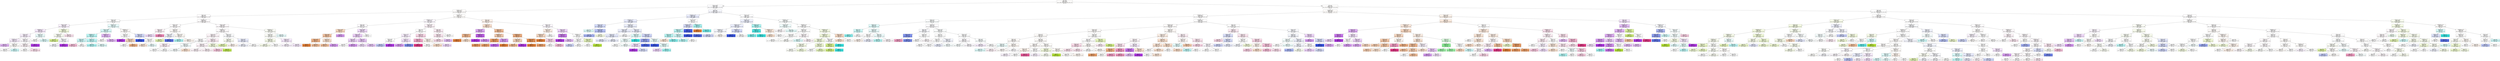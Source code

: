 digraph Tree {
node [shape=box, style="filled", color="black"] ;
0 [label="CCR <= 0.55\ngini = 0.834\nsamples = 25791\nvalue = [4955, 3791, 232, 3850, 3944, 4304, 4715]\nclass = rku", fillcolor="#fffefd"] ;
1 [label="sdComp <= 0.065\ngini = 0.832\nsamples = 10064\nvalue = [1736, 1316, 30, 1700, 1874, 1784, 1624]\nclass = cluHPS", fillcolor="#fdfdff"] ;
0 -> 1 [labeldistance=2.5, labelangle=45, headlabel="True"] ;
2 [label="graphSize <= 40.0\ngini = 0.827\nsamples = 3946\nvalue = [840, 454, 30, 552, 524, 796, 750]\nclass = rku", fillcolor="#fffdfc"] ;
1 -> 2 ;
3 [label="nbproc <= 4.5\ngini = 0.834\nsamples = 3174\nvalue = [578, 438, 28, 532, 456, 544, 598]\nclass = rkuad", fillcolor="#fffdfe"] ;
2 -> 3 ;
4 [label="sdComp <= 0.02\ngini = 0.822\nsamples = 890\nvalue = [146, 76, 20, 210, 106, 206, 126]\nclass = rkd", fillcolor="#feffff"] ;
3 -> 4 ;
5 [label="sdComm <= 0.065\ngini = 0.834\nsamples = 452\nvalue = [70, 70, 8, 66, 62, 100, 76]\nclass = rkusd", fillcolor="#faf2fd"] ;
4 -> 5 ;
6 [label="graphDepth <= 7.5\ngini = 0.818\nsamples = 330\nvalue = [62, 32, 4, 46, 40, 90, 56]\nclass = rkusd", fillcolor="#f7eafc"] ;
5 -> 6 ;
7 [label="sdComm <= 0.02\ngini = 0.807\nsamples = 274\nvalue = [62, 32, 4, 26, 24, 78, 48]\nclass = rkusd", fillcolor="#f9f0fd"] ;
6 -> 7 ;
8 [label="graphDepth <= 3.5\ngini = 0.793\nsamples = 122\nvalue = [28, 24, 0, 10, 16, 36, 8]\nclass = rkusd", fillcolor="#f8eefd"] ;
7 -> 8 ;
9 [label="gini = 0.612\nsamples = 22\nvalue = [2, 0, 0, 6, 0, 12, 2]\nclass = rkusd", fillcolor="#e2b5f5"] ;
8 -> 9 ;
10 [label="graphSize <= 22.5\ngini = 0.786\nsamples = 100\nvalue = [26, 24, 0, 4, 16, 24, 6]\nclass = rku", fillcolor="#fefcfa"] ;
8 -> 10 ;
11 [label="gini = 0.764\nsamples = 90\nvalue = [24, 24, 0, 0, 16, 22, 4]\nclass = rku", fillcolor="#ffffff"] ;
10 -> 11 ;
12 [label="gini = 0.72\nsamples = 10\nvalue = [2, 0, 0, 4, 0, 2, 2]\nclass = rkd", fillcolor="#cef8f8"] ;
10 -> 12 ;
13 [label="graphSize <= 22.5\ngini = 0.787\nsamples = 152\nvalue = [34, 8, 4, 16, 8, 42, 40]\nclass = rkusd", fillcolor="#fefbff"] ;
7 -> 13 ;
14 [label="graphDepth <= 3.5\ngini = 0.793\nsamples = 140\nvalue = [34, 8, 4, 16, 8, 30, 40]\nclass = rkuad", fillcolor="#fef4f8"] ;
13 -> 14 ;
15 [label="gini = 0.702\nsamples = 30\nvalue = [10, 8, 0, 0, 0, 10, 2]\nclass = rku", fillcolor="#ffffff"] ;
14 -> 15 ;
16 [label="gini = 0.772\nsamples = 110\nvalue = [24, 0, 4, 16, 8, 20, 38]\nclass = rkuad", fillcolor="#fbdfeb"] ;
14 -> 16 ;
17 [label="gini = 0.0\nsamples = 12\nvalue = [0, 0, 0, 0, 0, 12, 0]\nclass = rkusd", fillcolor="#b139e5"] ;
13 -> 17 ;
18 [label="sdComm <= 0.02\ngini = 0.724\nsamples = 56\nvalue = [0, 0, 0, 20, 16, 12, 8]\nclass = rkd", fillcolor="#ebfcfc"] ;
6 -> 18 ;
19 [label="gini = 0.667\nsamples = 24\nvalue = [0, 0, 0, 8, 8, 8, 0]\nclass = rkd", fillcolor="#ffffff"] ;
18 -> 19 ;
20 [label="gini = 0.719\nsamples = 32\nvalue = [0, 0, 0, 12, 8, 4, 8]\nclass = rkd", fillcolor="#defbfa"] ;
18 -> 20 ;
21 [label="graphDepth <= 7.5\ngini = 0.805\nsamples = 122\nvalue = [8, 38, 4, 20, 22, 10, 20]\nclass = random", fillcolor="#f3fbdf"] ;
5 -> 21 ;
22 [label="graphDepth <= 3.5\ngini = 0.807\nsamples = 96\nvalue = [8, 26, 4, 20, 22, 10, 6]\nclass = random", fillcolor="#fbfef4"] ;
21 -> 22 ;
23 [label="gini = 0.42\nsamples = 20\nvalue = [0, 14, 0, 0, 0, 0, 6]\nclass = random", fillcolor="#d6f08e"] ;
22 -> 23 ;
24 [label="graphSize <= 22.5\ngini = 0.791\nsamples = 76\nvalue = [8, 12, 4, 20, 22, 10, 0]\nclass = cluHPS", fillcolor="#f8f9fe"] ;
22 -> 24 ;
25 [label="gini = 0.786\nsamples = 74\nvalue = [8, 12, 4, 20, 22, 8, 0]\nclass = cluHPS", fillcolor="#f8f9fe"] ;
24 -> 25 ;
26 [label="gini = 0.0\nsamples = 2\nvalue = [0, 0, 0, 0, 0, 2, 0]\nclass = rkusd", fillcolor="#b139e5"] ;
24 -> 26 ;
27 [label="gini = 0.497\nsamples = 26\nvalue = [0, 12, 0, 0, 0, 0, 14]\nclass = rkuad", fillcolor="#fbe3ee"] ;
21 -> 27 ;
28 [label="graphSize <= 22.5\ngini = 0.779\nsamples = 438\nvalue = [76, 6, 12, 144, 44, 106, 50]\nclass = rkd", fillcolor="#e8fcfc"] ;
4 -> 28 ;
29 [label="sdComm <= 0.065\ngini = 0.759\nsamples = 352\nvalue = [50, 6, 12, 134, 24, 82, 44]\nclass = rkd", fillcolor="#d9faf9"] ;
28 -> 29 ;
30 [label="graphDepth <= 3.5\ngini = 0.717\nsamples = 278\nvalue = [44, 6, 0, 126, 16, 48, 38]\nclass = rkd", fillcolor="#bcf6f5"] ;
29 -> 30 ;
31 [label="sdComm <= 0.02\ngini = 0.645\nsamples = 22\nvalue = [0, 6, 0, 10, 0, 0, 6]\nclass = rkd", fillcolor="#cef8f8"] ;
30 -> 31 ;
32 [label="gini = 0.48\nsamples = 10\nvalue = [0, 0, 0, 4, 0, 0, 6]\nclass = rkuad", fillcolor="#f6bdd7"] ;
31 -> 32 ;
33 [label="gini = 0.5\nsamples = 12\nvalue = [0, 6, 0, 6, 0, 0, 0]\nclass = random", fillcolor="#ffffff"] ;
31 -> 33 ;
34 [label="sdComm <= 0.02\ngini = 0.71\nsamples = 256\nvalue = [44, 0, 0, 116, 16, 48, 32]\nclass = rkd", fillcolor="#bef6f6"] ;
30 -> 34 ;
35 [label="gini = 0.68\nsamples = 152\nvalue = [24, 0, 0, 76, 8, 20, 24]\nclass = rkd", fillcolor="#aff4f3"] ;
34 -> 35 ;
36 [label="gini = 0.731\nsamples = 104\nvalue = [20, 0, 0, 40, 8, 28, 8]\nclass = rkd", fillcolor="#e0fbfa"] ;
34 -> 36 ;
37 [label="graphDepth <= 3.5\ngini = 0.726\nsamples = 74\nvalue = [6, 0, 12, 8, 8, 34, 6]\nclass = rkusd", fillcolor="#e3b9f6"] ;
29 -> 37 ;
38 [label="gini = 0.667\nsamples = 18\nvalue = [6, 0, 0, 0, 0, 6, 6]\nclass = rku", fillcolor="#ffffff"] ;
37 -> 38 ;
39 [label="gini = 0.663\nsamples = 56\nvalue = [0, 0, 12, 8, 8, 28, 0]\nclass = rkusd", fillcolor="#e3b7f6"] ;
37 -> 39 ;
40 [label="graphDepth <= 7.5\ngini = 0.758\nsamples = 86\nvalue = [26, 0, 0, 10, 20, 24, 6]\nclass = rku", fillcolor="#fefbf9"] ;
28 -> 40 ;
41 [label="sdComm <= 0.02\ngini = 0.554\nsamples = 34\nvalue = [16, 0, 0, 0, 0, 16, 2]\nclass = rku", fillcolor="#ffffff"] ;
40 -> 41 ;
42 [label="gini = 0.0\nsamples = 6\nvalue = [0, 0, 0, 0, 0, 6, 0]\nclass = rkusd", fillcolor="#b139e5"] ;
41 -> 42 ;
43 [label="sdComm <= 0.065\ngini = 0.541\nsamples = 28\nvalue = [16, 0, 0, 0, 0, 10, 2]\nclass = rku", fillcolor="#f6d5bd"] ;
41 -> 43 ;
44 [label="gini = 0.5\nsamples = 16\nvalue = [8, 0, 0, 0, 0, 8, 0]\nclass = rku", fillcolor="#ffffff"] ;
43 -> 44 ;
45 [label="gini = 0.5\nsamples = 12\nvalue = [8, 0, 0, 0, 0, 2, 2]\nclass = rku", fillcolor="#efb388"] ;
43 -> 45 ;
46 [label="sdComm <= 0.02\ngini = 0.749\nsamples = 52\nvalue = [10, 0, 0, 10, 20, 8, 4]\nclass = cluHPS", fillcolor="#d0d7f9"] ;
40 -> 46 ;
47 [label="gini = 0.0\nsamples = 12\nvalue = [0, 0, 0, 0, 12, 0, 0]\nclass = cluHPS", fillcolor="#3956e5"] ;
46 -> 47 ;
48 [label="sdComm <= 0.065\ngini = 0.785\nsamples = 40\nvalue = [10, 0, 0, 10, 8, 8, 4]\nclass = rku", fillcolor="#ffffff"] ;
46 -> 48 ;
49 [label="gini = 0.653\nsamples = 14\nvalue = [6, 0, 0, 0, 0, 4, 4]\nclass = rku", fillcolor="#fae6d7"] ;
48 -> 49 ;
50 [label="gini = 0.71\nsamples = 26\nvalue = [4, 0, 0, 10, 8, 4, 0]\nclass = rkd", fillcolor="#e9fcfc"] ;
48 -> 50 ;
51 [label="graphDepth <= 3.5\ngini = 0.831\nsamples = 2284\nvalue = [432, 362, 8, 322, 350, 338, 472]\nclass = rkuad", fillcolor="#fefbfc"] ;
3 -> 51 ;
52 [label="sdComm <= 0.02\ngini = 0.813\nsamples = 270\nvalue = [64, 16, 4, 40, 32, 48, 66]\nclass = rkuad", fillcolor="#fffdfe"] ;
51 -> 52 ;
53 [label="sdComp <= 0.02\ngini = 0.642\nsamples = 96\nvalue = [20, 0, 0, 0, 0, 36, 40]\nclass = rkuad", fillcolor="#fdf2f7"] ;
52 -> 53 ;
54 [label="gini = 0.642\nsamples = 72\nvalue = [16, 0, 0, 0, 0, 32, 24]\nclass = rkusd", fillcolor="#f2defb"] ;
53 -> 54 ;
55 [label="gini = 0.5\nsamples = 24\nvalue = [4, 0, 0, 0, 0, 4, 16]\nclass = rkuad", fillcolor="#ef88b6"] ;
53 -> 55 ;
56 [label="sdComp <= 0.02\ngini = 0.813\nsamples = 174\nvalue = [44, 16, 4, 40, 32, 12, 26]\nclass = rku", fillcolor="#fefbf9"] ;
52 -> 56 ;
57 [label="sdComm <= 0.065\ngini = 0.703\nsamples = 46\nvalue = [4, 16, 4, 4, 18, 0, 0]\nclass = cluHPS", fillcolor="#f2f4fd"] ;
56 -> 57 ;
58 [label="gini = 0.68\nsamples = 32\nvalue = [4, 16, 4, 2, 6, 0, 0]\nclass = random", fillcolor="#e3f5b3"] ;
57 -> 58 ;
59 [label="gini = 0.245\nsamples = 14\nvalue = [0, 0, 0, 2, 12, 0, 0]\nclass = cluHPS", fillcolor="#5a72e9"] ;
57 -> 59 ;
60 [label="sdComm <= 0.065\ngini = 0.761\nsamples = 128\nvalue = [40, 0, 0, 36, 14, 12, 26]\nclass = rku", fillcolor="#fefaf6"] ;
56 -> 60 ;
61 [label="gini = 0.549\nsamples = 54\nvalue = [16, 0, 0, 32, 0, 0, 6]\nclass = rkd", fillcolor="#acf4f3"] ;
60 -> 61 ;
62 [label="gini = 0.757\nsamples = 74\nvalue = [24, 0, 0, 4, 14, 12, 20]\nclass = rku", fillcolor="#fdf6f0"] ;
60 -> 62 ;
63 [label="sdComm <= 0.065\ngini = 0.831\nsamples = 2014\nvalue = [368, 346, 4, 282, 318, 290, 406]\nclass = rkuad", fillcolor="#fefafc"] ;
51 -> 63 ;
64 [label="graphDepth <= 7.5\ngini = 0.83\nsamples = 1466\nvalue = [288, 230, 4, 210, 232, 194, 308]\nclass = rkuad", fillcolor="#fffcfd"] ;
63 -> 64 ;
65 [label="sdComm <= 0.02\ngini = 0.827\nsamples = 1120\nvalue = [216, 166, 4, 178, 156, 140, 260]\nclass = rkuad", fillcolor="#fef5f9"] ;
64 -> 65 ;
66 [label="sdComp <= 0.02\ngini = 0.831\nsamples = 562\nvalue = [100, 70, 4, 102, 108, 72, 106]\nclass = cluHPS", fillcolor="#fefeff"] ;
65 -> 66 ;
67 [label="graphSize <= 22.5\ngini = 0.793\nsamples = 122\nvalue = [24, 18, 4, 4, 28, 8, 36]\nclass = rkuad", fillcolor="#fdeef5"] ;
66 -> 67 ;
68 [label="gini = 0.789\nsamples = 88\nvalue = [24, 12, 0, 4, 16, 8, 24]\nclass = rku", fillcolor="#ffffff"] ;
67 -> 68 ;
69 [label="gini = 0.706\nsamples = 34\nvalue = [0, 6, 4, 0, 12, 0, 12]\nclass = cluHPS", fillcolor="#ffffff"] ;
67 -> 69 ;
70 [label="graphSize <= 22.5\ngini = 0.827\nsamples = 440\nvalue = [76, 52, 0, 98, 80, 64, 70]\nclass = rkd", fillcolor="#f5fefe"] ;
66 -> 70 ;
71 [label="gini = 0.828\nsamples = 416\nvalue = [64, 52, 0, 90, 80, 60, 70]\nclass = rkd", fillcolor="#f9fefe"] ;
70 -> 71 ;
72 [label="gini = 0.611\nsamples = 24\nvalue = [12, 0, 0, 8, 0, 4, 0]\nclass = rku", fillcolor="#f8e0ce"] ;
70 -> 72 ;
73 [label="graphSize <= 22.5\ngini = 0.81\nsamples = 558\nvalue = [116, 96, 0, 76, 48, 68, 154]\nclass = rkuad", fillcolor="#fdeef5"] ;
65 -> 73 ;
74 [label="sdComp <= 0.02\ngini = 0.812\nsamples = 504\nvalue = [112, 72, 0, 72, 48, 64, 136]\nclass = rkuad", fillcolor="#fdf3f8"] ;
73 -> 74 ;
75 [label="gini = 0.825\nsamples = 276\nvalue = [52, 40, 0, 48, 32, 40, 64]\nclass = rkuad", fillcolor="#fef4f9"] ;
74 -> 75 ;
76 [label="gini = 0.784\nsamples = 228\nvalue = [60, 32, 0, 24, 16, 24, 72]\nclass = rkuad", fillcolor="#fdf1f6"] ;
74 -> 76 ;
77 [label="sdComp <= 0.02\ngini = 0.675\nsamples = 54\nvalue = [4, 24, 0, 4, 0, 4, 18]\nclass = random", fillcolor="#f3fbde"] ;
73 -> 77 ;
78 [label="gini = 0.716\nsamples = 36\nvalue = [4, 8, 0, 4, 0, 4, 16]\nclass = rkuad", fillcolor="#f8c6dc"] ;
77 -> 78 ;
79 [label="gini = 0.198\nsamples = 18\nvalue = [0, 16, 0, 0, 0, 0, 2]\nclass = random", fillcolor="#c0e852"] ;
77 -> 79 ;
80 [label="sdComm <= 0.02\ngini = 0.822\nsamples = 346\nvalue = [72, 64, 0, 32, 76, 54, 48]\nclass = cluHPS", fillcolor="#fcfdff"] ;
64 -> 80 ;
81 [label="sdComp <= 0.02\ngini = 0.803\nsamples = 114\nvalue = [26, 32, 0, 12, 8, 16, 20]\nclass = random", fillcolor="#fafdf2"] ;
80 -> 81 ;
82 [label="gini = 0.667\nsamples = 24\nvalue = [0, 12, 0, 4, 4, 4, 0]\nclass = random", fillcolor="#e2f5b0"] ;
81 -> 82 ;
83 [label="gini = 0.79\nsamples = 90\nvalue = [26, 20, 0, 8, 4, 12, 20]\nclass = rku", fillcolor="#fdf4ee"] ;
81 -> 83 ;
84 [label="sdComp <= 0.02\ngini = 0.807\nsamples = 232\nvalue = [46, 32, 0, 20, 68, 38, 28]\nclass = cluHPS", fillcolor="#e8ebfc"] ;
80 -> 84 ;
85 [label="gini = 0.757\nsamples = 116\nvalue = [30, 0, 0, 4, 36, 22, 24]\nclass = cluHPS", fillcolor="#f1f3fd"] ;
84 -> 85 ;
86 [label="gini = 0.79\nsamples = 116\nvalue = [16, 32, 0, 16, 32, 16, 4]\nclass = random", fillcolor="#ffffff"] ;
84 -> 86 ;
87 [label="graphDepth <= 7.5\ngini = 0.829\nsamples = 548\nvalue = [80, 116, 0, 72, 86, 96, 98]\nclass = random", fillcolor="#fcfef7"] ;
63 -> 87 ;
88 [label="sdComp <= 0.02\ngini = 0.823\nsamples = 460\nvalue = [72, 104, 0, 44, 70, 92, 78]\nclass = random", fillcolor="#fdfef9"] ;
87 -> 88 ;
89 [label="graphSize <= 22.5\ngini = 0.809\nsamples = 188\nvalue = [28, 52, 0, 20, 36, 16, 36]\nclass = random", fillcolor="#f7fcea"] ;
88 -> 89 ;
90 [label="gini = 0.81\nsamples = 140\nvalue = [16, 40, 0, 16, 28, 16, 24]\nclass = random", fillcolor="#f7fcea"] ;
89 -> 90 ;
91 [label="gini = 0.778\nsamples = 48\nvalue = [12, 12, 0, 4, 8, 0, 12]\nclass = rku", fillcolor="#ffffff"] ;
89 -> 91 ;
92 [label="graphSize <= 22.5\ngini = 0.812\nsamples = 272\nvalue = [44, 52, 0, 24, 34, 76, 42]\nclass = rkusd", fillcolor="#f6e9fc"] ;
88 -> 92 ;
93 [label="gini = 0.813\nsamples = 244\nvalue = [40, 52, 0, 24, 24, 64, 40]\nclass = rkusd", fillcolor="#faf3fd"] ;
92 -> 93 ;
94 [label="gini = 0.663\nsamples = 28\nvalue = [4, 0, 0, 0, 10, 12, 2]\nclass = rkusd", fillcolor="#f6e9fc"] ;
92 -> 94 ;
95 [label="gini = 0.785\nsamples = 88\nvalue = [8, 12, 0, 28, 16, 4, 20]\nclass = rkd", fillcolor="#e8fcfc"] ;
87 -> 95 ;
96 [label="graphSize <= 75.0\ngini = 0.731\nsamples = 772\nvalue = [262, 16, 2, 20, 68, 252, 152]\nclass = rku", fillcolor="#fffdfb"] ;
2 -> 96 ;
97 [label="graphDepth <= 12.5\ngini = 0.756\nsamples = 452\nvalue = [124, 4, 2, 16, 60, 136, 110]\nclass = rkusd", fillcolor="#fcf8fe"] ;
96 -> 97 ;
98 [label="nbproc <= 4.5\ngini = 0.698\nsamples = 142\nvalue = [52, 0, 2, 4, 16, 54, 14]\nclass = rkusd", fillcolor="#fdfbfe"] ;
97 -> 98 ;
99 [label="sdComm <= 0.065\ngini = 0.657\nsamples = 44\nvalue = [22, 0, 2, 0, 4, 12, 4]\nclass = rku", fillcolor="#f7d8c1"] ;
98 -> 99 ;
100 [label="sdComp <= 0.02\ngini = 0.598\nsamples = 38\nvalue = [22, 0, 0, 0, 4, 8, 4]\nclass = rku", fillcolor="#f3c4a3"] ;
99 -> 100 ;
101 [label="sdComm <= 0.02\ngini = 0.408\nsamples = 14\nvalue = [10, 0, 0, 0, 4, 0, 0]\nclass = rku", fillcolor="#efb388"] ;
100 -> 101 ;
102 [label="gini = 0.0\nsamples = 2\nvalue = [2, 0, 0, 0, 0, 0, 0]\nclass = rku", fillcolor="#e58139"] ;
101 -> 102 ;
103 [label="gini = 0.444\nsamples = 12\nvalue = [8, 0, 0, 0, 4, 0, 0]\nclass = rku", fillcolor="#f2c09c"] ;
101 -> 103 ;
104 [label="sdComm <= 0.02\ngini = 0.611\nsamples = 24\nvalue = [12, 0, 0, 0, 0, 8, 4]\nclass = rku", fillcolor="#f8e0ce"] ;
100 -> 104 ;
105 [label="gini = 0.444\nsamples = 12\nvalue = [8, 0, 0, 0, 0, 0, 4]\nclass = rku", fillcolor="#f2c09c"] ;
104 -> 105 ;
106 [label="gini = 0.444\nsamples = 12\nvalue = [4, 0, 0, 0, 0, 8, 0]\nclass = rkusd", fillcolor="#d89cf2"] ;
104 -> 106 ;
107 [label="gini = 0.444\nsamples = 6\nvalue = [0, 0, 2, 0, 0, 4, 0]\nclass = rkusd", fillcolor="#d89cf2"] ;
99 -> 107 ;
108 [label="sdComm <= 0.065\ngini = 0.696\nsamples = 98\nvalue = [30, 0, 0, 4, 12, 42, 10]\nclass = rkusd", fillcolor="#f1dcfa"] ;
98 -> 108 ;
109 [label="sdComm <= 0.02\ngini = 0.675\nsamples = 90\nvalue = [26, 0, 0, 4, 12, 42, 6]\nclass = rkusd", fillcolor="#eccef8"] ;
108 -> 109 ;
110 [label="sdComp <= 0.02\ngini = 0.602\nsamples = 56\nvalue = [20, 0, 0, 0, 8, 28, 0]\nclass = rkusd", fillcolor="#eed3f9"] ;
109 -> 110 ;
111 [label="gini = 0.656\nsamples = 32\nvalue = [12, 0, 0, 0, 8, 12, 0]\nclass = rku", fillcolor="#ffffff"] ;
110 -> 111 ;
112 [label="gini = 0.444\nsamples = 24\nvalue = [8, 0, 0, 0, 0, 16, 0]\nclass = rkusd", fillcolor="#d89cf2"] ;
110 -> 112 ;
113 [label="sdComp <= 0.02\ngini = 0.74\nsamples = 34\nvalue = [6, 0, 0, 4, 4, 14, 6]\nclass = rkusd", fillcolor="#e9c6f8"] ;
109 -> 113 ;
114 [label="gini = 0.719\nsamples = 16\nvalue = [2, 0, 0, 4, 0, 6, 4]\nclass = rkusd", fillcolor="#f2defb"] ;
113 -> 114 ;
115 [label="gini = 0.691\nsamples = 18\nvalue = [4, 0, 0, 0, 4, 8, 2]\nclass = rkusd", fillcolor="#e9c6f8"] ;
113 -> 115 ;
116 [label="gini = 0.5\nsamples = 8\nvalue = [4, 0, 0, 0, 0, 0, 4]\nclass = rku", fillcolor="#ffffff"] ;
108 -> 116 ;
117 [label="sdComm <= 0.065\ngini = 0.758\nsamples = 310\nvalue = [72, 4, 0, 12, 44, 82, 96]\nclass = rkuad", fillcolor="#fdf3f8"] ;
97 -> 117 ;
118 [label="nbproc <= 4.5\ngini = 0.773\nsamples = 174\nvalue = [30, 0, 0, 12, 40, 46, 46]\nclass = rkusd", fillcolor="#ffffff"] ;
117 -> 118 ;
119 [label="sdComm <= 0.02\ngini = 0.71\nsamples = 72\nvalue = [8, 0, 0, 4, 24, 28, 8]\nclass = rkusd", fillcolor="#f8eefd"] ;
118 -> 119 ;
120 [label="sdComp <= 0.02\ngini = 0.656\nsamples = 32\nvalue = [8, 0, 0, 0, 12, 12, 0]\nclass = cluHPS", fillcolor="#ffffff"] ;
119 -> 120 ;
121 [label="gini = 0.48\nsamples = 20\nvalue = [8, 0, 0, 0, 12, 0, 0]\nclass = cluHPS", fillcolor="#bdc7f6"] ;
120 -> 121 ;
122 [label="gini = 0.0\nsamples = 12\nvalue = [0, 0, 0, 0, 0, 12, 0]\nclass = rkusd", fillcolor="#b139e5"] ;
120 -> 122 ;
123 [label="sdComp <= 0.02\ngini = 0.7\nsamples = 40\nvalue = [0, 0, 0, 4, 12, 16, 8]\nclass = rkusd", fillcolor="#f4e3fb"] ;
119 -> 123 ;
124 [label="gini = 0.444\nsamples = 24\nvalue = [0, 0, 0, 0, 0, 16, 8]\nclass = rkusd", fillcolor="#d89cf2"] ;
123 -> 124 ;
125 [label="gini = 0.375\nsamples = 16\nvalue = [0, 0, 0, 4, 12, 0, 0]\nclass = cluHPS", fillcolor="#7b8eee"] ;
123 -> 125 ;
126 [label="sdComp <= 0.02\ngini = 0.753\nsamples = 102\nvalue = [22, 0, 0, 8, 16, 18, 38]\nclass = rkuad", fillcolor="#fad7e7"] ;
118 -> 126 ;
127 [label="sdComm <= 0.02\ngini = 0.54\nsamples = 40\nvalue = [0, 0, 0, 4, 12, 0, 24]\nclass = rkuad", fillcolor="#f4aacb"] ;
126 -> 127 ;
128 [label="gini = 0.0\nsamples = 12\nvalue = [0, 0, 0, 0, 0, 0, 12]\nclass = rkuad", fillcolor="#e53986"] ;
127 -> 128 ;
129 [label="gini = 0.612\nsamples = 28\nvalue = [0, 0, 0, 4, 12, 0, 12]\nclass = cluHPS", fillcolor="#ffffff"] ;
127 -> 129 ;
130 [label="sdComm <= 0.02\ngini = 0.73\nsamples = 62\nvalue = [22, 0, 0, 4, 4, 18, 14]\nclass = rku", fillcolor="#fdf4ed"] ;
126 -> 130 ;
131 [label="gini = 0.691\nsamples = 36\nvalue = [16, 0, 0, 0, 4, 8, 8]\nclass = rku", fillcolor="#f8dbc6"] ;
130 -> 131 ;
132 [label="gini = 0.722\nsamples = 26\nvalue = [6, 0, 0, 4, 0, 10, 6]\nclass = rkusd", fillcolor="#efd7fa"] ;
130 -> 132 ;
133 [label="nbproc <= 4.5\ngini = 0.698\nsamples = 136\nvalue = [42, 4, 0, 0, 4, 36, 50]\nclass = rkuad", fillcolor="#fdeef5"] ;
117 -> 133 ;
134 [label="sdComp <= 0.02\ngini = 0.694\nsamples = 68\nvalue = [18, 4, 0, 0, 0, 20, 26]\nclass = rkuad", fillcolor="#fce6f0"] ;
133 -> 134 ;
135 [label="gini = 0.693\nsamples = 60\nvalue = [16, 4, 0, 0, 0, 16, 24]\nclass = rkuad", fillcolor="#fadbe9"] ;
134 -> 135 ;
136 [label="gini = 0.625\nsamples = 8\nvalue = [2, 0, 0, 0, 0, 4, 2]\nclass = rkusd", fillcolor="#e5bdf6"] ;
134 -> 136 ;
137 [label="gini = 0.692\nsamples = 68\nvalue = [24, 0, 0, 0, 4, 16, 24]\nclass = rku", fillcolor="#ffffff"] ;
133 -> 137 ;
138 [label="nbproc <= 4.5\ngini = 0.663\nsamples = 320\nvalue = [138, 12, 0, 4, 8, 116, 42]\nclass = rku", fillcolor="#fcf1ea"] ;
96 -> 138 ;
139 [label="sdComm <= 0.02\ngini = 0.5\nsamples = 172\nvalue = [98, 0, 0, 0, 0, 72, 2]\nclass = rku", fillcolor="#f8decc"] ;
138 -> 139 ;
140 [label="sdComp <= 0.02\ngini = 0.491\nsamples = 54\nvalue = [18, 0, 0, 0, 0, 34, 2]\nclass = rkusd", fillcolor="#dca7f3"] ;
139 -> 140 ;
141 [label="graphDepth <= 25.5\ngini = 0.42\nsamples = 20\nvalue = [14, 0, 0, 0, 0, 6, 0]\nclass = rku", fillcolor="#f0b78e"] ;
140 -> 141 ;
142 [label="gini = 0.0\nsamples = 6\nvalue = [6, 0, 0, 0, 0, 0, 0]\nclass = rku", fillcolor="#e58139"] ;
141 -> 142 ;
143 [label="gini = 0.49\nsamples = 14\nvalue = [8, 0, 0, 0, 0, 6, 0]\nclass = rku", fillcolor="#f8e0ce"] ;
141 -> 143 ;
144 [label="graphDepth <= 25.5\ngini = 0.304\nsamples = 34\nvalue = [4, 0, 0, 0, 0, 28, 2]\nclass = rkusd", fillcolor="#c161ea"] ;
140 -> 144 ;
145 [label="gini = 0.0\nsamples = 16\nvalue = [0, 0, 0, 0, 0, 16, 0]\nclass = rkusd", fillcolor="#b139e5"] ;
144 -> 145 ;
146 [label="gini = 0.494\nsamples = 18\nvalue = [4, 0, 0, 0, 0, 12, 2]\nclass = rkusd", fillcolor="#d28ef0"] ;
144 -> 146 ;
147 [label="sdComp <= 0.02\ngini = 0.437\nsamples = 118\nvalue = [80, 0, 0, 0, 0, 38, 0]\nclass = rku", fillcolor="#f1bd97"] ;
139 -> 147 ;
148 [label="graphDepth <= 25.5\ngini = 0.471\nsamples = 58\nvalue = [36, 0, 0, 0, 0, 22, 0]\nclass = rku", fillcolor="#f5ceb2"] ;
147 -> 148 ;
149 [label="sdComm <= 0.065\ngini = 0.291\nsamples = 34\nvalue = [28, 0, 0, 0, 0, 6, 0]\nclass = rku", fillcolor="#eb9c63"] ;
148 -> 149 ;
150 [label="gini = 0.278\nsamples = 24\nvalue = [20, 0, 0, 0, 0, 4, 0]\nclass = rku", fillcolor="#ea9a61"] ;
149 -> 150 ;
151 [label="gini = 0.32\nsamples = 10\nvalue = [8, 0, 0, 0, 0, 2, 0]\nclass = rku", fillcolor="#eca06a"] ;
149 -> 151 ;
152 [label="sdComm <= 0.065\ngini = 0.444\nsamples = 24\nvalue = [8, 0, 0, 0, 0, 16, 0]\nclass = rkusd", fillcolor="#d89cf2"] ;
148 -> 152 ;
153 [label="gini = 0.32\nsamples = 20\nvalue = [4, 0, 0, 0, 0, 16, 0]\nclass = rkusd", fillcolor="#c46aec"] ;
152 -> 153 ;
154 [label="gini = 0.0\nsamples = 4\nvalue = [4, 0, 0, 0, 0, 0, 0]\nclass = rku", fillcolor="#e58139"] ;
152 -> 154 ;
155 [label="graphDepth <= 25.5\ngini = 0.391\nsamples = 60\nvalue = [44, 0, 0, 0, 0, 16, 0]\nclass = rku", fillcolor="#eeaf81"] ;
147 -> 155 ;
156 [label="sdComm <= 0.065\ngini = 0.48\nsamples = 30\nvalue = [18, 0, 0, 0, 0, 12, 0]\nclass = rku", fillcolor="#f6d5bd"] ;
155 -> 156 ;
157 [label="gini = 0.426\nsamples = 26\nvalue = [18, 0, 0, 0, 0, 8, 0]\nclass = rku", fillcolor="#f1b991"] ;
156 -> 157 ;
158 [label="gini = 0.0\nsamples = 4\nvalue = [0, 0, 0, 0, 0, 4, 0]\nclass = rkusd", fillcolor="#b139e5"] ;
156 -> 158 ;
159 [label="sdComm <= 0.065\ngini = 0.231\nsamples = 30\nvalue = [26, 0, 0, 0, 0, 4, 0]\nclass = rku", fillcolor="#e99457"] ;
155 -> 159 ;
160 [label="gini = 0.0\nsamples = 10\nvalue = [10, 0, 0, 0, 0, 0, 0]\nclass = rku", fillcolor="#e58139"] ;
159 -> 160 ;
161 [label="gini = 0.32\nsamples = 20\nvalue = [16, 0, 0, 0, 0, 4, 0]\nclass = rku", fillcolor="#eca06a"] ;
159 -> 161 ;
162 [label="sdComp <= 0.02\ngini = 0.755\nsamples = 148\nvalue = [40, 12, 0, 4, 8, 44, 40]\nclass = rkusd", fillcolor="#fcf8fe"] ;
138 -> 162 ;
163 [label="sdComm <= 0.065\ngini = 0.615\nsamples = 52\nvalue = [24, 0, 0, 0, 0, 8, 20]\nclass = rku", fillcolor="#fcefe6"] ;
162 -> 163 ;
164 [label="graphDepth <= 25.5\ngini = 0.562\nsamples = 44\nvalue = [24, 0, 0, 0, 0, 4, 16]\nclass = rku", fillcolor="#f8dbc6"] ;
163 -> 164 ;
165 [label="gini = 0.0\nsamples = 12\nvalue = [12, 0, 0, 0, 0, 0, 0]\nclass = rku", fillcolor="#e58139"] ;
164 -> 165 ;
166 [label="sdComm <= 0.02\ngini = 0.594\nsamples = 32\nvalue = [12, 0, 0, 0, 0, 4, 16]\nclass = rkuad", fillcolor="#fad7e7"] ;
164 -> 166 ;
167 [label="gini = 0.5\nsamples = 16\nvalue = [8, 0, 0, 0, 0, 0, 8]\nclass = rku", fillcolor="#ffffff"] ;
166 -> 167 ;
168 [label="gini = 0.625\nsamples = 16\nvalue = [4, 0, 0, 0, 0, 4, 8]\nclass = rkuad", fillcolor="#f6bdd7"] ;
166 -> 168 ;
169 [label="gini = 0.5\nsamples = 8\nvalue = [0, 0, 0, 0, 0, 4, 4]\nclass = rkusd", fillcolor="#ffffff"] ;
163 -> 169 ;
170 [label="sdComm <= 0.02\ngini = 0.764\nsamples = 96\nvalue = [16, 12, 0, 4, 8, 36, 20]\nclass = rkusd", fillcolor="#efd5fa"] ;
162 -> 170 ;
171 [label="graphDepth <= 25.5\ngini = 0.449\nsamples = 28\nvalue = [4, 0, 0, 0, 0, 20, 4]\nclass = rkusd", fillcolor="#cb7bee"] ;
170 -> 171 ;
172 [label="gini = 0.0\nsamples = 12\nvalue = [0, 0, 0, 0, 0, 12, 0]\nclass = rkusd", fillcolor="#b139e5"] ;
171 -> 172 ;
173 [label="gini = 0.625\nsamples = 16\nvalue = [4, 0, 0, 0, 0, 8, 4]\nclass = rkusd", fillcolor="#e5bdf6"] ;
171 -> 173 ;
174 [label="graphDepth <= 25.5\ngini = 0.81\nsamples = 68\nvalue = [12, 12, 0, 4, 8, 16, 16]\nclass = rkusd", fillcolor="#ffffff"] ;
170 -> 174 ;
175 [label="sdComm <= 0.065\ngini = 0.74\nsamples = 40\nvalue = [8, 0, 0, 0, 8, 12, 12]\nclass = rkusd", fillcolor="#ffffff"] ;
174 -> 175 ;
176 [label="gini = 0.72\nsamples = 20\nvalue = [4, 0, 0, 0, 8, 4, 4]\nclass = cluHPS", fillcolor="#ced5f8"] ;
175 -> 176 ;
177 [label="gini = 0.64\nsamples = 20\nvalue = [4, 0, 0, 0, 0, 8, 8]\nclass = rkusd", fillcolor="#ffffff"] ;
175 -> 177 ;
178 [label="sdComm <= 0.065\ngini = 0.735\nsamples = 28\nvalue = [4, 12, 0, 4, 0, 4, 4]\nclass = random", fillcolor="#e7f6bd"] ;
174 -> 178 ;
179 [label="gini = 0.75\nsamples = 16\nvalue = [4, 0, 0, 4, 0, 4, 4]\nclass = rku", fillcolor="#ffffff"] ;
178 -> 179 ;
180 [label="gini = 0.0\nsamples = 12\nvalue = [0, 12, 0, 0, 0, 0, 0]\nclass = random", fillcolor="#b7e539"] ;
178 -> 180 ;
181 [label="nbproc <= 4.5\ngini = 0.828\nsamples = 6118\nvalue = [896, 862, 0, 1148, 1350, 988, 874]\nclass = cluHPS", fillcolor="#f7f8fe"] ;
1 -> 181 ;
182 [label="graphDepth <= 13.5\ngini = 0.795\nsamples = 1966\nvalue = [184, 256, 0, 446, 618, 278, 184]\nclass = cluHPS", fillcolor="#e9ecfc"] ;
181 -> 182 ;
183 [label="graphDepth <= 3.5\ngini = 0.8\nsamples = 1844\nvalue = [172, 256, 0, 394, 566, 278, 178]\nclass = cluHPS", fillcolor="#e8ebfc"] ;
182 -> 183 ;
184 [label="sdComm <= 0.02\ngini = 0.734\nsamples = 362\nvalue = [28, 44, 0, 92, 150, 22, 26]\nclass = cluHPS", fillcolor="#d4dbf9"] ;
183 -> 184 ;
185 [label="gini = 0.725\nsamples = 114\nvalue = [12, 0, 0, 46, 32, 12, 12]\nclass = rkd", fillcolor="#ddfbfa"] ;
184 -> 185 ;
186 [label="sdComm <= 0.065\ngini = 0.699\nsamples = 248\nvalue = [16, 44, 0, 46, 118, 10, 14]\nclass = cluHPS", fillcolor="#b8c3f6"] ;
184 -> 186 ;
187 [label="gini = 0.66\nsamples = 186\nvalue = [16, 20, 0, 30, 100, 10, 10]\nclass = cluHPS", fillcolor="#a6b3f3"] ;
186 -> 187 ;
188 [label="gini = 0.695\nsamples = 62\nvalue = [0, 24, 0, 16, 18, 0, 4]\nclass = random", fillcolor="#f5fbe4"] ;
186 -> 188 ;
189 [label="graphSize <= 22.5\ngini = 0.809\nsamples = 1482\nvalue = [144, 212, 0, 302, 416, 256, 152]\nclass = cluHPS", fillcolor="#eceffc"] ;
183 -> 189 ;
190 [label="sdComm <= 0.065\ngini = 0.816\nsamples = 1218\nvalue = [126, 186, 0, 236, 330, 190, 150]\nclass = cluHPS", fillcolor="#eceffd"] ;
189 -> 190 ;
191 [label="sdComm <= 0.02\ngini = 0.82\nsamples = 846\nvalue = [100, 134, 0, 136, 226, 136, 114]\nclass = cluHPS", fillcolor="#e6eafc"] ;
190 -> 191 ;
192 [label="gini = 0.816\nsamples = 382\nvalue = [44, 48, 0, 68, 106, 64, 52]\nclass = cluHPS", fillcolor="#e7ebfc"] ;
191 -> 192 ;
193 [label="gini = 0.821\nsamples = 464\nvalue = [56, 86, 0, 68, 120, 72, 62]\nclass = cluHPS", fillcolor="#edf0fd"] ;
191 -> 193 ;
194 [label="gini = 0.795\nsamples = 372\nvalue = [26, 52, 0, 100, 104, 54, 36]\nclass = cluHPS", fillcolor="#fcfdff"] ;
190 -> 194 ;
195 [label="sdComm <= 0.02\ngini = 0.754\nsamples = 264\nvalue = [18, 26, 0, 66, 86, 66, 2]\nclass = cluHPS", fillcolor="#ebeefc"] ;
189 -> 195 ;
196 [label="graphSize <= 40.0\ngini = 0.768\nsamples = 128\nvalue = [16, 16, 0, 44, 24, 28, 0]\nclass = rkd", fillcolor="#dffbfa"] ;
195 -> 196 ;
197 [label="graphDepth <= 7.5\ngini = 0.78\nsamples = 120\nvalue = [16, 16, 0, 36, 24, 28, 0]\nclass = rkd", fillcolor="#eefdfc"] ;
196 -> 197 ;
198 [label="gini = 0.722\nsamples = 24\nvalue = [0, 8, 0, 8, 4, 4, 0]\nclass = random", fillcolor="#ffffff"] ;
197 -> 198 ;
199 [label="gini = 0.774\nsamples = 96\nvalue = [16, 8, 0, 28, 20, 24, 0]\nclass = rkd", fillcolor="#f4fefd"] ;
197 -> 199 ;
200 [label="gini = 0.0\nsamples = 8\nvalue = [0, 0, 0, 8, 0, 0, 0]\nclass = rkd", fillcolor="#39e5e2"] ;
196 -> 200 ;
201 [label="sdComm <= 0.065\ngini = 0.682\nsamples = 136\nvalue = [2, 10, 0, 22, 62, 38, 2]\nclass = cluHPS", fillcolor="#cfd6f9"] ;
195 -> 201 ;
202 [label="graphDepth <= 9.0\ngini = 0.491\nsamples = 82\nvalue = [0, 4, 0, 2, 54, 22, 0]\nclass = cluHPS", fillcolor="#95a5f1"] ;
201 -> 202 ;
203 [label="graphSize <= 40.0\ngini = 0.626\nsamples = 38\nvalue = [0, 4, 0, 2, 14, 18, 0]\nclass = rkusd", fillcolor="#f2defb"] ;
202 -> 203 ;
204 [label="gini = 0.0\nsamples = 8\nvalue = [0, 0, 0, 0, 0, 8, 0]\nclass = rkusd", fillcolor="#b139e5"] ;
203 -> 204 ;
205 [label="gini = 0.649\nsamples = 30\nvalue = [0, 4, 0, 2, 14, 10, 0]\nclass = cluHPS", fillcolor="#d7ddfa"] ;
203 -> 205 ;
206 [label="gini = 0.165\nsamples = 44\nvalue = [0, 0, 0, 0, 40, 4, 0]\nclass = cluHPS", fillcolor="#4d67e8"] ;
202 -> 206 ;
207 [label="graphDepth <= 6.5\ngini = 0.738\nsamples = 54\nvalue = [2, 6, 0, 20, 8, 16, 2]\nclass = rkd", fillcolor="#eafcfc"] ;
201 -> 207 ;
208 [label="gini = 0.0\nsamples = 8\nvalue = [0, 0, 0, 0, 8, 0, 0]\nclass = cluHPS", fillcolor="#3956e5"] ;
207 -> 208 ;
209 [label="graphDepth <= 9.0\ngini = 0.669\nsamples = 46\nvalue = [2, 6, 0, 20, 0, 16, 2]\nclass = rkd", fillcolor="#e5fcfb"] ;
207 -> 209 ;
210 [label="gini = 0.639\nsamples = 26\nvalue = [0, 6, 0, 8, 0, 12, 0]\nclass = rkusd", fillcolor="#eed3f9"] ;
209 -> 210 ;
211 [label="gini = 0.58\nsamples = 20\nvalue = [2, 0, 0, 12, 0, 4, 2]\nclass = rkd", fillcolor="#9cf2f0"] ;
209 -> 211 ;
212 [label="sdComm <= 0.065\ngini = 0.625\nsamples = 122\nvalue = [12, 0, 0, 52, 52, 0, 6]\nclass = rkd", fillcolor="#ffffff"] ;
182 -> 212 ;
213 [label="graphDepth <= 25.5\ngini = 0.581\nsamples = 102\nvalue = [6, 0, 0, 40, 52, 0, 4]\nclass = cluHPS", fillcolor="#d9defa"] ;
212 -> 213 ;
214 [label="graphSize <= 75.0\ngini = 0.596\nsamples = 70\nvalue = [6, 0, 0, 38, 22, 0, 4]\nclass = rkd", fillcolor="#bdf6f5"] ;
213 -> 214 ;
215 [label="sdComm <= 0.02\ngini = 0.663\nsamples = 28\nvalue = [6, 0, 0, 14, 4, 0, 4]\nclass = rkd", fillcolor="#b7f6f4"] ;
214 -> 215 ;
216 [label="gini = 0.653\nsamples = 14\nvalue = [6, 0, 0, 4, 0, 0, 4]\nclass = rku", fillcolor="#fae6d7"] ;
215 -> 216 ;
217 [label="gini = 0.408\nsamples = 14\nvalue = [0, 0, 0, 10, 4, 0, 0]\nclass = rkd", fillcolor="#88efee"] ;
215 -> 217 ;
218 [label="sdComm <= 0.02\ngini = 0.49\nsamples = 42\nvalue = [0, 0, 0, 24, 18, 0, 0]\nclass = rkd", fillcolor="#cef8f8"] ;
214 -> 218 ;
219 [label="gini = 0.473\nsamples = 26\nvalue = [0, 0, 0, 16, 10, 0, 0]\nclass = rkd", fillcolor="#b5f5f4"] ;
218 -> 219 ;
220 [label="gini = 0.5\nsamples = 16\nvalue = [0, 0, 0, 8, 8, 0, 0]\nclass = rkd", fillcolor="#ffffff"] ;
218 -> 220 ;
221 [label="sdComm <= 0.02\ngini = 0.117\nsamples = 32\nvalue = [0, 0, 0, 2, 30, 0, 0]\nclass = cluHPS", fillcolor="#4661e7"] ;
213 -> 221 ;
222 [label="gini = 0.0\nsamples = 12\nvalue = [0, 0, 0, 0, 12, 0, 0]\nclass = cluHPS", fillcolor="#3956e5"] ;
221 -> 222 ;
223 [label="gini = 0.18\nsamples = 20\nvalue = [0, 0, 0, 2, 18, 0, 0]\nclass = cluHPS", fillcolor="#4f69e8"] ;
221 -> 223 ;
224 [label="graphDepth <= 25.5\ngini = 0.54\nsamples = 20\nvalue = [6, 0, 0, 12, 0, 0, 2]\nclass = rkd", fillcolor="#aaf4f3"] ;
212 -> 224 ;
225 [label="gini = 0.0\nsamples = 4\nvalue = [4, 0, 0, 0, 0, 0, 0]\nclass = rku", fillcolor="#e58139"] ;
224 -> 225 ;
226 [label="gini = 0.406\nsamples = 16\nvalue = [2, 0, 0, 12, 0, 0, 2]\nclass = rkd", fillcolor="#72ecea"] ;
224 -> 226 ;
227 [label="sdComm <= 0.02\ngini = 0.833\nsamples = 4152\nvalue = [712, 606, 0, 702, 732, 710, 690]\nclass = cluHPS", fillcolor="#fefeff"] ;
181 -> 227 ;
228 [label="graphSize <= 40.0\ngini = 0.824\nsamples = 1344\nvalue = [228, 172, 0, 166, 330, 228, 220]\nclass = cluHPS", fillcolor="#edf0fd"] ;
227 -> 228 ;
229 [label="graphSize <= 22.5\ngini = 0.819\nsamples = 1274\nvalue = [216, 160, 0, 130, 330, 222, 216]\nclass = cluHPS", fillcolor="#ebeefc"] ;
228 -> 229 ;
230 [label="graphDepth <= 3.5\ngini = 0.818\nsamples = 1030\nvalue = [204, 112, 0, 94, 240, 192, 188]\nclass = cluHPS", fillcolor="#f6f8fe"] ;
229 -> 230 ;
231 [label="gini = 0.782\nsamples = 416\nvalue = [60, 48, 0, 32, 152, 64, 60]\nclass = cluHPS", fillcolor="#ced5f8"] ;
230 -> 231 ;
232 [label="gini = 0.816\nsamples = 614\nvalue = [144, 64, 0, 62, 88, 128, 128]\nclass = rku", fillcolor="#fefbf8"] ;
230 -> 232 ;
233 [label="graphDepth <= 7.5\ngini = 0.773\nsamples = 244\nvalue = [12, 48, 0, 36, 90, 30, 28]\nclass = cluHPS", fillcolor="#d5dbf9"] ;
229 -> 233 ;
234 [label="gini = 0.0\nsamples = 42\nvalue = [0, 0, 0, 0, 42, 0, 0]\nclass = cluHPS", fillcolor="#3956e5"] ;
233 -> 234 ;
235 [label="gini = 0.811\nsamples = 202\nvalue = [12, 48, 0, 36, 48, 30, 28]\nclass = random", fillcolor="#ffffff"] ;
233 -> 235 ;
236 [label="graphSize <= 75.0\ngini = 0.666\nsamples = 70\nvalue = [12, 12, 0, 36, 0, 6, 4]\nclass = rkd", fillcolor="#adf4f3"] ;
228 -> 236 ;
237 [label="graphDepth <= 12.5\ngini = 0.18\nsamples = 40\nvalue = [0, 4, 0, 36, 0, 0, 0]\nclass = rkd", fillcolor="#4fe8e5"] ;
236 -> 237 ;
238 [label="gini = 0.375\nsamples = 16\nvalue = [0, 4, 0, 12, 0, 0, 0]\nclass = rkd", fillcolor="#7beeec"] ;
237 -> 238 ;
239 [label="gini = 0.0\nsamples = 24\nvalue = [0, 0, 0, 24, 0, 0, 0]\nclass = rkd", fillcolor="#39e5e2"] ;
237 -> 239 ;
240 [label="graphDepth <= 25.5\ngini = 0.711\nsamples = 30\nvalue = [12, 8, 0, 0, 0, 6, 4]\nclass = rku", fillcolor="#fae8db"] ;
236 -> 240 ;
241 [label="gini = 0.611\nsamples = 12\nvalue = [6, 2, 0, 0, 0, 0, 4]\nclass = rku", fillcolor="#f8e0ce"] ;
240 -> 241 ;
242 [label="gini = 0.667\nsamples = 18\nvalue = [6, 6, 0, 0, 0, 6, 0]\nclass = rku", fillcolor="#ffffff"] ;
240 -> 242 ;
243 [label="graphDepth <= 3.5\ngini = 0.832\nsamples = 2808\nvalue = [484, 434, 0, 536, 402, 482, 470]\nclass = rkd", fillcolor="#fbfefe"] ;
227 -> 243 ;
244 [label="sdComm <= 0.065\ngini = 0.813\nsamples = 610\nvalue = [98, 44, 0, 160, 84, 100, 124]\nclass = rkd", fillcolor="#f0fdfd"] ;
243 -> 244 ;
245 [label="gini = 0.783\nsamples = 222\nvalue = [50, 0, 0, 52, 20, 44, 56]\nclass = rkuad", fillcolor="#fefafc"] ;
244 -> 245 ;
246 [label="gini = 0.816\nsamples = 388\nvalue = [48, 44, 0, 108, 64, 56, 68]\nclass = rkd", fillcolor="#e6fcfb"] ;
244 -> 246 ;
247 [label="graphDepth <= 6.5\ngini = 0.832\nsamples = 2198\nvalue = [386, 390, 0, 376, 318, 382, 346]\nclass = random", fillcolor="#ffffff"] ;
243 -> 247 ;
248 [label="graphSize <= 22.5\ngini = 0.833\nsamples = 1950\nvalue = [344, 318, 0, 330, 298, 344, 316]\nclass = rku", fillcolor="#ffffff"] ;
247 -> 248 ;
249 [label="sdComm <= 0.065\ngini = 0.833\nsamples = 1796\nvalue = [316, 312, 0, 294, 290, 308, 276]\nclass = rku", fillcolor="#fffffe"] ;
248 -> 249 ;
250 [label="gini = 0.83\nsamples = 814\nvalue = [160, 116, 0, 158, 106, 144, 130]\nclass = rku", fillcolor="#fffffe"] ;
249 -> 250 ;
251 [label="gini = 0.831\nsamples = 982\nvalue = [156, 196, 0, 136, 184, 164, 146]\nclass = random", fillcolor="#fefffc"] ;
249 -> 251 ;
252 [label="sdComm <= 0.065\ngini = 0.786\nsamples = 154\nvalue = [28, 6, 0, 36, 8, 36, 40]\nclass = rkuad", fillcolor="#fef8fb"] ;
248 -> 252 ;
253 [label="gini = 0.787\nsamples = 72\nvalue = [6, 6, 0, 24, 8, 14, 14]\nclass = rkd", fillcolor="#ddfbfa"] ;
252 -> 253 ;
254 [label="gini = 0.734\nsamples = 82\nvalue = [22, 0, 0, 12, 0, 22, 26]\nclass = rkuad", fillcolor="#fdf2f7"] ;
252 -> 254 ;
255 [label="graphDepth <= 25.5\ngini = 0.808\nsamples = 248\nvalue = [42, 72, 0, 46, 20, 38, 30]\nclass = random", fillcolor="#f6fce6"] ;
247 -> 255 ;
256 [label="graphDepth <= 13.5\ngini = 0.791\nsamples = 212\nvalue = [26, 72, 0, 42, 20, 30, 22]\nclass = random", fillcolor="#f2fadc"] ;
255 -> 256 ;
257 [label="graphSize <= 40.0\ngini = 0.802\nsamples = 164\nvalue = [22, 52, 0, 22, 16, 30, 22]\nclass = random", fillcolor="#f3fbde"] ;
256 -> 257 ;
258 [label="sdComm <= 0.065\ngini = 0.804\nsamples = 138\nvalue = [20, 40, 0, 22, 8, 28, 20]\nclass = random", fillcolor="#f7fce9"] ;
257 -> 258 ;
259 [label="gini = 0.807\nsamples = 64\nvalue = [8, 16, 0, 14, 4, 14, 8]\nclass = random", fillcolor="#fcfef7"] ;
258 -> 259 ;
260 [label="gini = 0.792\nsamples = 74\nvalue = [12, 24, 0, 8, 4, 14, 12]\nclass = random", fillcolor="#f3fbde"] ;
258 -> 260 ;
261 [label="sdComm <= 0.065\ngini = 0.675\nsamples = 26\nvalue = [2, 12, 0, 0, 8, 2, 2]\nclass = random", fillcolor="#eff9d3"] ;
257 -> 261 ;
262 [label="gini = 0.667\nsamples = 6\nvalue = [2, 0, 0, 0, 0, 2, 2]\nclass = rku", fillcolor="#ffffff"] ;
261 -> 262 ;
263 [label="gini = 0.48\nsamples = 20\nvalue = [0, 12, 0, 0, 8, 0, 0]\nclass = random", fillcolor="#e7f6bd"] ;
261 -> 263 ;
264 [label="sdComm <= 0.065\ngini = 0.639\nsamples = 48\nvalue = [4, 20, 0, 20, 4, 0, 0]\nclass = random", fillcolor="#ffffff"] ;
256 -> 264 ;
265 [label="graphSize <= 75.0\ngini = 0.562\nsamples = 32\nvalue = [4, 20, 0, 4, 4, 0, 0]\nclass = random", fillcolor="#d6f08e"] ;
264 -> 265 ;
266 [label="gini = 0.449\nsamples = 28\nvalue = [4, 20, 0, 0, 4, 0, 0]\nclass = random", fillcolor="#cfee7b"] ;
265 -> 266 ;
267 [label="gini = 0.0\nsamples = 4\nvalue = [0, 0, 0, 4, 0, 0, 0]\nclass = rkd", fillcolor="#39e5e2"] ;
265 -> 267 ;
268 [label="gini = 0.0\nsamples = 16\nvalue = [0, 0, 0, 16, 0, 0, 0]\nclass = rkd", fillcolor="#39e5e2"] ;
264 -> 268 ;
269 [label="sdComm <= 0.065\ngini = 0.691\nsamples = 36\nvalue = [16, 0, 0, 4, 0, 8, 8]\nclass = rku", fillcolor="#f8dbc6"] ;
255 -> 269 ;
270 [label="gini = 0.611\nsamples = 24\nvalue = [12, 0, 0, 0, 0, 8, 4]\nclass = rku", fillcolor="#f8e0ce"] ;
269 -> 270 ;
271 [label="gini = 0.667\nsamples = 12\nvalue = [4, 0, 0, 4, 0, 0, 4]\nclass = rku", fillcolor="#ffffff"] ;
269 -> 271 ;
272 [label="CCR <= 5.5\ngini = 0.833\nsamples = 15727\nvalue = [3219, 2475, 202, 2150, 2070, 2520, 3091]\nclass = rku", fillcolor="#fffefd"] ;
0 -> 272 [labeldistance=2.5, labelangle=-45, headlabel="False"] ;
273 [label="graphSize <= 40.0\ngini = 0.825\nsamples = 6023\nvalue = [1371, 687, 52, 868, 712, 1082, 1251]\nclass = rku", fillcolor="#fefcfa"] ;
272 -> 273 ;
274 [label="graphDepth <= 3.5\ngini = 0.828\nsamples = 5049\nvalue = [1073, 637, 28, 762, 646, 858, 1045]\nclass = rku", fillcolor="#fffefe"] ;
273 -> 274 ;
275 [label="sdComp <= 0.2\ngini = 0.831\nsamples = 1375\nvalue = [257, 153, 12, 280, 212, 252, 209]\nclass = rkd", fillcolor="#fbfefe"] ;
274 -> 275 ;
276 [label="sdComm <= 0.2\ngini = 0.813\nsamples = 262\nvalue = [38, 30, 8, 80, 48, 26, 32]\nclass = rkd", fillcolor="#e1fbfb"] ;
275 -> 276 ;
277 [label="nbproc <= 4.5\ngini = 0.715\nsamples = 46\nvalue = [2, 12, 4, 20, 6, 0, 2]\nclass = rkd", fillcolor="#d0f9f8"] ;
276 -> 277 ;
278 [label="gini = 0.5\nsamples = 12\nvalue = [0, 0, 0, 8, 2, 0, 2]\nclass = rkd", fillcolor="#88efee"] ;
277 -> 278 ;
279 [label="gini = 0.72\nsamples = 34\nvalue = [2, 12, 4, 12, 4, 0, 0]\nclass = random", fillcolor="#ffffff"] ;
277 -> 279 ;
280 [label="sdComm <= 0.65\ngini = 0.816\nsamples = 216\nvalue = [36, 18, 4, 60, 42, 26, 30]\nclass = rkd", fillcolor="#ebfcfc"] ;
276 -> 280 ;
281 [label="nbproc <= 4.5\ngini = 0.766\nsamples = 68\nvalue = [12, 6, 0, 20, 20, 10, 0]\nclass = rkd", fillcolor="#ffffff"] ;
280 -> 281 ;
282 [label="gini = 0.684\nsamples = 30\nvalue = [12, 6, 0, 2, 0, 10, 0]\nclass = rku", fillcolor="#fcf2eb"] ;
281 -> 282 ;
283 [label="gini = 0.499\nsamples = 38\nvalue = [0, 0, 0, 18, 20, 0, 0]\nclass = cluHPS", fillcolor="#ebeefc"] ;
281 -> 283 ;
284 [label="nbproc <= 4.5\ngini = 0.818\nsamples = 148\nvalue = [24, 12, 4, 40, 22, 16, 30]\nclass = rkd", fillcolor="#eefdfd"] ;
280 -> 284 ;
285 [label="gini = 0.622\nsamples = 30\nvalue = [0, 0, 4, 16, 8, 0, 2]\nclass = rkd", fillcolor="#b7f6f4"] ;
284 -> 285 ;
286 [label="gini = 0.818\nsamples = 118\nvalue = [24, 12, 0, 24, 14, 16, 28]\nclass = rkuad", fillcolor="#fef7fa"] ;
284 -> 286 ;
287 [label="sdComm <= 0.2\ngini = 0.829\nsamples = 1113\nvalue = [219, 123, 4, 200, 164, 226, 177]\nclass = rkusd", fillcolor="#fefdff"] ;
275 -> 287 ;
288 [label="nbproc <= 4.5\ngini = 0.809\nsamples = 273\nvalue = [54, 23, 0, 20, 64, 54, 58]\nclass = cluHPS", fillcolor="#f9fafe"] ;
287 -> 288 ;
289 [label="sdComp <= 0.65\ngini = 0.515\nsamples = 80\nvalue = [6, 0, 0, 4, 54, 6, 10]\nclass = cluHPS", fillcolor="#8395ef"] ;
288 -> 289 ;
290 [label="gini = 0.444\nsamples = 6\nvalue = [0, 0, 0, 0, 2, 0, 4]\nclass = rkuad", fillcolor="#f29cc2"] ;
289 -> 290 ;
291 [label="gini = 0.484\nsamples = 74\nvalue = [6, 0, 0, 4, 52, 6, 6]\nclass = cluHPS", fillcolor="#798ded"] ;
289 -> 291 ;
292 [label="sdComp <= 0.65\ngini = 0.791\nsamples = 193\nvalue = [48, 23, 0, 16, 10, 48, 48]\nclass = rku", fillcolor="#ffffff"] ;
288 -> 292 ;
293 [label="gini = 0.805\nsamples = 26\nvalue = [6, 4, 0, 6, 2, 6, 2]\nclass = rku", fillcolor="#ffffff"] ;
292 -> 293 ;
294 [label="gini = 0.779\nsamples = 167\nvalue = [42, 19, 0, 10, 8, 42, 46]\nclass = rkuad", fillcolor="#fef9fb"] ;
292 -> 294 ;
295 [label="sdComp <= 0.65\ngini = 0.825\nsamples = 840\nvalue = [165, 100, 4, 180, 100, 172, 119]\nclass = rkd", fillcolor="#fdffff"] ;
287 -> 295 ;
296 [label="nbproc <= 4.5\ngini = 0.82\nsamples = 146\nvalue = [34, 10, 4, 24, 34, 16, 24]\nclass = rku", fillcolor="#ffffff"] ;
295 -> 296 ;
297 [label="sdComm <= 0.65\ngini = 0.78\nsamples = 58\nvalue = [16, 0, 4, 2, 8, 16, 12]\nclass = rku", fillcolor="#ffffff"] ;
296 -> 297 ;
298 [label="gini = 0.789\nsamples = 34\nvalue = [8, 0, 4, 0, 6, 8, 8]\nclass = rku", fillcolor="#ffffff"] ;
297 -> 298 ;
299 [label="gini = 0.736\nsamples = 24\nvalue = [8, 0, 0, 2, 2, 8, 4]\nclass = rku", fillcolor="#ffffff"] ;
297 -> 299 ;
300 [label="sdComm <= 0.65\ngini = 0.777\nsamples = 88\nvalue = [18, 10, 0, 22, 26, 0, 12]\nclass = cluHPS", fillcolor="#f3f5fd"] ;
296 -> 300 ;
301 [label="gini = 0.764\nsamples = 24\nvalue = [4, 6, 0, 2, 8, 0, 4]\nclass = cluHPS", fillcolor="#e9ecfc"] ;
300 -> 301 ;
302 [label="gini = 0.756\nsamples = 64\nvalue = [14, 4, 0, 20, 18, 0, 8]\nclass = rkd", fillcolor="#f6fefe"] ;
300 -> 302 ;
303 [label="sdComm <= 0.65\ngini = 0.819\nsamples = 694\nvalue = [131, 90, 0, 156, 66, 156, 95]\nclass = rkd", fillcolor="#ffffff"] ;
295 -> 303 ;
304 [label="nbproc <= 4.5\ngini = 0.803\nsamples = 400\nvalue = [90, 36, 0, 94, 34, 100, 46]\nclass = rkusd", fillcolor="#fdfbfe"] ;
303 -> 304 ;
305 [label="gini = 0.76\nsamples = 88\nvalue = [22, 4, 0, 26, 2, 24, 10]\nclass = rkd", fillcolor="#f9fefe"] ;
304 -> 305 ;
306 [label="gini = 0.811\nsamples = 312\nvalue = [68, 32, 0, 68, 32, 76, 36]\nclass = rkusd", fillcolor="#fcf9fe"] ;
304 -> 306 ;
307 [label="nbproc <= 4.5\ngini = 0.826\nsamples = 294\nvalue = [41, 54, 0, 62, 32, 56, 49]\nclass = rkd", fillcolor="#fafefe"] ;
303 -> 307 ;
308 [label="gini = 0.825\nsamples = 200\nvalue = [33, 26, 0, 34, 26, 48, 33]\nclass = rkusd", fillcolor="#f8eefd"] ;
307 -> 308 ;
309 [label="gini = 0.775\nsamples = 94\nvalue = [8, 28, 0, 28, 6, 8, 16]\nclass = random", fillcolor="#ffffff"] ;
307 -> 309 ;
310 [label="graphDepth <= 7.5\ngini = 0.823\nsamples = 3674\nvalue = [816, 484, 16, 482, 434, 606, 836]\nclass = rkuad", fillcolor="#fffefe"] ;
274 -> 310 ;
311 [label="graphSize <= 22.5\ngini = 0.816\nsamples = 2930\nvalue = [720, 382, 16, 368, 272, 498, 674]\nclass = rku", fillcolor="#fefcfb"] ;
310 -> 311 ;
312 [label="sdComm <= 0.65\ngini = 0.825\nsamples = 2358\nvalue = [532, 354, 12, 318, 252, 388, 502]\nclass = rku", fillcolor="#fffdfc"] ;
311 -> 312 ;
313 [label="sdComp <= 0.2\ngini = 0.814\nsamples = 1514\nvalue = [374, 192, 4, 200, 124, 278, 342]\nclass = rku", fillcolor="#fefcfa"] ;
312 -> 313 ;
314 [label="nbproc <= 4.5\ngini = 0.816\nsamples = 684\nvalue = [162, 80, 4, 132, 48, 112, 146]\nclass = rku", fillcolor="#fefbf9"] ;
313 -> 314 ;
315 [label="sdComm <= 0.2\ngini = 0.789\nsamples = 312\nvalue = [62, 28, 4, 96, 22, 26, 74]\nclass = rkd", fillcolor="#edfdfc"] ;
314 -> 315 ;
316 [label="gini = 0.774\nsamples = 206\nvalue = [38, 14, 0, 72, 12, 26, 44]\nclass = rkd", fillcolor="#ddfbfa"] ;
315 -> 316 ;
317 [label="gini = 0.79\nsamples = 106\nvalue = [24, 14, 4, 24, 10, 0, 30]\nclass = rkuad", fillcolor="#fdf1f6"] ;
315 -> 317 ;
318 [label="sdComm <= 0.2\ngini = 0.803\nsamples = 372\nvalue = [100, 52, 0, 36, 26, 86, 72]\nclass = rku", fillcolor="#fef9f5"] ;
314 -> 318 ;
319 [label="gini = 0.818\nsamples = 136\nvalue = [32, 28, 0, 24, 12, 16, 24]\nclass = rku", fillcolor="#fefaf8"] ;
318 -> 319 ;
320 [label="gini = 0.771\nsamples = 236\nvalue = [68, 24, 0, 12, 14, 70, 48]\nclass = rkusd", fillcolor="#fefdff"] ;
318 -> 320 ;
321 [label="nbproc <= 4.5\ngini = 0.806\nsamples = 830\nvalue = [212, 112, 0, 68, 76, 166, 196]\nclass = rku", fillcolor="#fefcfa"] ;
313 -> 321 ;
322 [label="sdComm <= 0.2\ngini = 0.746\nsamples = 296\nvalue = [90, 18, 0, 4, 20, 82, 82]\nclass = rku", fillcolor="#fefaf8"] ;
321 -> 322 ;
323 [label="sdComp <= 0.65\ngini = 0.713\nsamples = 206\nvalue = [72, 16, 0, 2, 0, 58, 58]\nclass = rku", fillcolor="#fdf3ec"] ;
322 -> 323 ;
324 [label="gini = 0.698\nsamples = 140\nvalue = [46, 8, 0, 2, 0, 52, 32]\nclass = rkusd", fillcolor="#faf2fd"] ;
323 -> 324 ;
325 [label="gini = 0.667\nsamples = 66\nvalue = [26, 8, 0, 0, 0, 6, 26]\nclass = rku", fillcolor="#ffffff"] ;
323 -> 325 ;
326 [label="sdComp <= 0.65\ngini = 0.767\nsamples = 90\nvalue = [18, 2, 0, 2, 20, 24, 24]\nclass = rkusd", fillcolor="#ffffff"] ;
322 -> 326 ;
327 [label="gini = 0.245\nsamples = 14\nvalue = [0, 0, 0, 2, 0, 0, 12]\nclass = rkuad", fillcolor="#e95a9a"] ;
326 -> 327 ;
328 [label="gini = 0.749\nsamples = 76\nvalue = [18, 2, 0, 0, 20, 24, 12]\nclass = rkusd", fillcolor="#f9f1fd"] ;
326 -> 328 ;
329 [label="sdComm <= 0.2\ngini = 0.821\nsamples = 534\nvalue = [122, 94, 0, 64, 56, 84, 114]\nclass = rku", fillcolor="#fffdfb"] ;
321 -> 329 ;
330 [label="sdComp <= 0.65\ngini = 0.804\nsamples = 130\nvalue = [14, 40, 0, 20, 12, 22, 22]\nclass = random", fillcolor="#f3fbde"] ;
329 -> 330 ;
331 [label="gini = 0.821\nsamples = 118\nvalue = [14, 28, 0, 20, 12, 22, 22]\nclass = random", fillcolor="#fafdf3"] ;
330 -> 331 ;
332 [label="gini = 0.0\nsamples = 12\nvalue = [0, 12, 0, 0, 0, 0, 0]\nclass = random", fillcolor="#b7e539"] ;
330 -> 332 ;
333 [label="sdComp <= 0.65\ngini = 0.812\nsamples = 404\nvalue = [108, 54, 0, 44, 44, 62, 92]\nclass = rku", fillcolor="#fef9f5"] ;
329 -> 333 ;
334 [label="gini = 0.799\nsamples = 190\nvalue = [50, 40, 0, 12, 20, 22, 46]\nclass = rku", fillcolor="#fefcfa"] ;
333 -> 334 ;
335 [label="gini = 0.806\nsamples = 214\nvalue = [58, 14, 0, 32, 24, 40, 46]\nclass = rku", fillcolor="#fdf6f1"] ;
333 -> 335 ;
336 [label="sdComp <= 0.65\ngini = 0.833\nsamples = 844\nvalue = [158, 162, 8, 118, 128, 110, 160]\nclass = random", fillcolor="#fffffe"] ;
312 -> 336 ;
337 [label="nbproc <= 4.5\ngini = 0.833\nsamples = 740\nvalue = [146, 118, 8, 102, 116, 104, 146]\nclass = rku", fillcolor="#ffffff"] ;
336 -> 337 ;
338 [label="sdComp <= 0.2\ngini = 0.795\nsamples = 90\nvalue = [10, 16, 8, 14, 12, 0, 30]\nclass = rkuad", fillcolor="#fadae8"] ;
337 -> 338 ;
339 [label="gini = 0.734\nsamples = 34\nvalue = [6, 8, 0, 8, 0, 0, 12]\nclass = rkuad", fillcolor="#fbe1ec"] ;
338 -> 339 ;
340 [label="gini = 0.793\nsamples = 56\nvalue = [4, 8, 8, 6, 12, 0, 18]\nclass = rkuad", fillcolor="#fbe4ee"] ;
338 -> 340 ;
341 [label="sdComp <= 0.2\ngini = 0.83\nsamples = 650\nvalue = [136, 102, 0, 88, 104, 104, 116]\nclass = rku", fillcolor="#fefaf8"] ;
337 -> 341 ;
342 [label="gini = 0.83\nsamples = 200\nvalue = [32, 28, 0, 32, 40, 40, 28]\nclass = cluHPS", fillcolor="#ffffff"] ;
341 -> 342 ;
343 [label="gini = 0.825\nsamples = 450\nvalue = [104, 74, 0, 56, 64, 64, 88]\nclass = rku", fillcolor="#fef9f6"] ;
341 -> 343 ;
344 [label="nbproc <= 4.5\ngini = 0.749\nsamples = 104\nvalue = [12, 44, 0, 16, 12, 6, 14]\nclass = random", fillcolor="#e8f7c0"] ;
336 -> 344 ;
345 [label="gini = 0.81\nsamples = 50\nvalue = [10, 8, 0, 8, 4, 6, 14]\nclass = rkuad", fillcolor="#fcebf3"] ;
344 -> 345 ;
346 [label="gini = 0.51\nsamples = 54\nvalue = [2, 36, 0, 8, 8, 0, 0]\nclass = random", fillcolor="#d3ef86"] ;
344 -> 346 ;
347 [label="sdComp <= 0.65\ngini = 0.753\nsamples = 572\nvalue = [188, 28, 4, 50, 20, 110, 172]\nclass = rku", fillcolor="#fefaf7"] ;
311 -> 347 ;
348 [label="sdComm <= 0.65\ngini = 0.72\nsamples = 330\nvalue = [126, 6, 4, 12, 16, 70, 96]\nclass = rku", fillcolor="#fcefe6"] ;
347 -> 348 ;
349 [label="sdComp <= 0.2\ngini = 0.693\nsamples = 152\nvalue = [52, 0, 0, 0, 10, 34, 56]\nclass = rkuad", fillcolor="#fef7fa"] ;
348 -> 349 ;
350 [label="sdComm <= 0.2\ngini = 0.644\nsamples = 88\nvalue = [32, 0, 0, 0, 6, 10, 40]\nclass = rkuad", fillcolor="#fbe3ee"] ;
349 -> 350 ;
351 [label="nbproc <= 4.5\ngini = 0.516\nsamples = 30\nvalue = [20, 0, 0, 0, 4, 2, 4]\nclass = rku", fillcolor="#efb185"] ;
350 -> 351 ;
352 [label="gini = 0.32\nsamples = 20\nvalue = [16, 0, 0, 0, 0, 0, 4]\nclass = rku", fillcolor="#eca06a"] ;
351 -> 352 ;
353 [label="gini = 0.64\nsamples = 10\nvalue = [4, 0, 0, 0, 4, 2, 0]\nclass = rku", fillcolor="#ffffff"] ;
351 -> 353 ;
354 [label="nbproc <= 4.5\ngini = 0.552\nsamples = 58\nvalue = [12, 0, 0, 0, 2, 8, 36]\nclass = rkuad", fillcolor="#f198c0"] ;
350 -> 354 ;
355 [label="gini = 0.444\nsamples = 12\nvalue = [4, 0, 0, 0, 0, 0, 8]\nclass = rkuad", fillcolor="#f29cc2"] ;
354 -> 355 ;
356 [label="gini = 0.567\nsamples = 46\nvalue = [8, 0, 0, 0, 2, 8, 28]\nclass = rkuad", fillcolor="#f197bf"] ;
354 -> 356 ;
357 [label="nbproc <= 4.5\ngini = 0.695\nsamples = 64\nvalue = [20, 0, 0, 0, 4, 24, 16]\nclass = rkusd", fillcolor="#f8edfd"] ;
349 -> 357 ;
358 [label="sdComm <= 0.2\ngini = 0.346\nsamples = 18\nvalue = [0, 0, 0, 0, 0, 14, 4]\nclass = rkusd", fillcolor="#c772ec"] ;
357 -> 358 ;
359 [label="gini = 0.48\nsamples = 10\nvalue = [0, 0, 0, 0, 0, 6, 4]\nclass = rkusd", fillcolor="#e5bdf6"] ;
358 -> 359 ;
360 [label="gini = 0.0\nsamples = 8\nvalue = [0, 0, 0, 0, 0, 8, 0]\nclass = rkusd", fillcolor="#b139e5"] ;
358 -> 360 ;
361 [label="sdComm <= 0.2\ngini = 0.688\nsamples = 46\nvalue = [20, 0, 0, 0, 4, 10, 12]\nclass = rku", fillcolor="#f9e1d0"] ;
357 -> 361 ;
362 [label="gini = 0.5\nsamples = 8\nvalue = [4, 0, 0, 0, 0, 0, 4]\nclass = rku", fillcolor="#ffffff"] ;
361 -> 362 ;
363 [label="gini = 0.698\nsamples = 38\nvalue = [16, 0, 0, 0, 4, 10, 8]\nclass = rku", fillcolor="#f9e4d5"] ;
361 -> 363 ;
364 [label="sdComp <= 0.2\ngini = 0.728\nsamples = 178\nvalue = [74, 6, 4, 12, 6, 36, 40]\nclass = rku", fillcolor="#f9e0ce"] ;
348 -> 364 ;
365 [label="nbproc <= 4.5\ngini = 0.709\nsamples = 116\nvalue = [48, 2, 4, 4, 2, 28, 28]\nclass = rku", fillcolor="#f9e2d2"] ;
364 -> 365 ;
366 [label="gini = 0.735\nsamples = 14\nvalue = [4, 0, 0, 4, 0, 4, 2]\nclass = rku", fillcolor="#ffffff"] ;
365 -> 366 ;
367 [label="gini = 0.691\nsamples = 102\nvalue = [44, 2, 4, 0, 2, 24, 26]\nclass = rku", fillcolor="#f9e1d0"] ;
365 -> 367 ;
368 [label="nbproc <= 4.5\ngini = 0.745\nsamples = 62\nvalue = [26, 4, 0, 8, 4, 8, 12]\nclass = rku", fillcolor="#f8dcc8"] ;
364 -> 368 ;
369 [label="gini = 0.64\nsamples = 10\nvalue = [4, 0, 0, 0, 4, 0, 2]\nclass = rku", fillcolor="#ffffff"] ;
368 -> 369 ;
370 [label="gini = 0.731\nsamples = 52\nvalue = [22, 4, 0, 8, 0, 8, 10]\nclass = rku", fillcolor="#f8dbc6"] ;
368 -> 370 ;
371 [label="nbproc <= 4.5\ngini = 0.775\nsamples = 242\nvalue = [62, 22, 0, 38, 4, 40, 76]\nclass = rkuad", fillcolor="#fdf0f6"] ;
347 -> 371 ;
372 [label="sdComm <= 0.65\ngini = 0.704\nsamples = 56\nvalue = [20, 0, 0, 18, 2, 2, 14]\nclass = rku", fillcolor="#fef8f5"] ;
371 -> 372 ;
373 [label="sdComm <= 0.2\ngini = 0.72\nsamples = 38\nvalue = [10, 0, 0, 14, 2, 2, 10]\nclass = rkd", fillcolor="#e3fbfb"] ;
372 -> 373 ;
374 [label="gini = 0.625\nsamples = 16\nvalue = [4, 0, 0, 8, 0, 0, 4]\nclass = rkd", fillcolor="#bdf6f5"] ;
373 -> 374 ;
375 [label="gini = 0.76\nsamples = 22\nvalue = [6, 0, 0, 6, 2, 2, 6]\nclass = rku", fillcolor="#ffffff"] ;
373 -> 375 ;
376 [label="gini = 0.593\nsamples = 18\nvalue = [10, 0, 0, 4, 0, 0, 4]\nclass = rku", fillcolor="#f4c9aa"] ;
372 -> 376 ;
377 [label="sdComm <= 0.2\ngini = 0.77\nsamples = 186\nvalue = [42, 22, 0, 20, 2, 38, 62]\nclass = rkuad", fillcolor="#fbe4ee"] ;
371 -> 377 ;
378 [label="gini = 0.765\nsamples = 106\nvalue = [20, 20, 0, 16, 0, 12, 38]\nclass = rkuad", fillcolor="#fad6e6"] ;
377 -> 378 ;
379 [label="sdComm <= 0.65\ngini = 0.725\nsamples = 80\nvalue = [22, 2, 0, 4, 2, 26, 24]\nclass = rkusd", fillcolor="#fcf8fe"] ;
377 -> 379 ;
380 [label="gini = 0.69\nsamples = 40\nvalue = [10, 0, 0, 0, 2, 14, 14]\nclass = rkusd", fillcolor="#ffffff"] ;
379 -> 380 ;
381 [label="gini = 0.745\nsamples = 40\nvalue = [12, 2, 0, 4, 0, 12, 10]\nclass = rku", fillcolor="#ffffff"] ;
379 -> 381 ;
382 [label="nbproc <= 4.5\ngini = 0.825\nsamples = 744\nvalue = [96, 102, 0, 114, 162, 108, 162]\nclass = cluHPS", fillcolor="#ffffff"] ;
310 -> 382 ;
383 [label="sdComp <= 0.2\ngini = 0.8\nsamples = 320\nvalue = [66, 32, 0, 50, 62, 18, 92]\nclass = rkuad", fillcolor="#fcebf3"] ;
382 -> 383 ;
384 [label="sdComm <= 0.2\ngini = 0.724\nsamples = 100\nvalue = [12, 0, 0, 26, 40, 4, 18]\nclass = cluHPS", fillcolor="#dadffa"] ;
383 -> 384 ;
385 [label="gini = 0.694\nsamples = 28\nvalue = [4, 0, 0, 4, 8, 0, 12]\nclass = rkuad", fillcolor="#fad7e7"] ;
384 -> 385 ;
386 [label="sdComm <= 0.65\ngini = 0.687\nsamples = 72\nvalue = [8, 0, 0, 22, 32, 4, 6]\nclass = cluHPS", fillcolor="#d7ddfa"] ;
384 -> 386 ;
387 [label="gini = 0.678\nsamples = 44\nvalue = [8, 0, 0, 12, 20, 4, 0]\nclass = cluHPS", fillcolor="#ced5f8"] ;
386 -> 387 ;
388 [label="gini = 0.643\nsamples = 28\nvalue = [0, 0, 0, 10, 12, 0, 6]\nclass = cluHPS", fillcolor="#e9ecfc"] ;
386 -> 388 ;
389 [label="sdComm <= 0.2\ngini = 0.78\nsamples = 220\nvalue = [54, 32, 0, 24, 22, 14, 74]\nclass = rkuad", fillcolor="#fce7f0"] ;
383 -> 389 ;
390 [label="sdComp <= 0.65\ngini = 0.788\nsamples = 76\nvalue = [8, 22, 0, 8, 22, 8, 8]\nclass = random", fillcolor="#ffffff"] ;
389 -> 390 ;
391 [label="gini = 0.823\nsamples = 58\nvalue = [8, 12, 0, 8, 14, 8, 8]\nclass = cluHPS", fillcolor="#f6f8fe"] ;
390 -> 391 ;
392 [label="gini = 0.494\nsamples = 18\nvalue = [0, 10, 0, 0, 8, 0, 0]\nclass = random", fillcolor="#f1fad7"] ;
390 -> 392 ;
393 [label="sdComp <= 0.65\ngini = 0.669\nsamples = 144\nvalue = [46, 10, 0, 16, 0, 6, 66]\nclass = rkuad", fillcolor="#fad7e6"] ;
389 -> 393 ;
394 [label="sdComm <= 0.65\ngini = 0.547\nsamples = 76\nvalue = [38, 0, 0, 0, 0, 4, 34]\nclass = rku", fillcolor="#fdf3ec"] ;
393 -> 394 ;
395 [label="gini = 0.611\nsamples = 24\nvalue = [8, 0, 0, 0, 0, 4, 12]\nclass = rkuad", fillcolor="#f8cee1"] ;
394 -> 395 ;
396 [label="gini = 0.488\nsamples = 52\nvalue = [30, 0, 0, 0, 0, 0, 22]\nclass = rku", fillcolor="#f8ddca"] ;
394 -> 396 ;
397 [label="sdComm <= 0.65\ngini = 0.687\nsamples = 68\nvalue = [8, 10, 0, 16, 0, 2, 32]\nclass = rkuad", fillcolor="#f7c2da"] ;
393 -> 397 ;
398 [label="gini = 0.568\nsamples = 18\nvalue = [0, 6, 0, 0, 0, 2, 10]\nclass = rkuad", fillcolor="#f6bdd7"] ;
397 -> 398 ;
399 [label="gini = 0.672\nsamples = 50\nvalue = [8, 4, 0, 16, 0, 0, 22]\nclass = rkuad", fillcolor="#fadcea"] ;
397 -> 399 ;
400 [label="sdComp <= 0.65\ngini = 0.817\nsamples = 424\nvalue = [30, 70, 0, 64, 100, 90, 70]\nclass = cluHPS", fillcolor="#f9fafe"] ;
382 -> 400 ;
401 [label="sdComm <= 0.2\ngini = 0.822\nsamples = 356\nvalue = [28, 58, 0, 64, 80, 60, 66]\nclass = cluHPS", fillcolor="#f5f7fe"] ;
400 -> 401 ;
402 [label="sdComp <= 0.2\ngini = 0.799\nsamples = 148\nvalue = [10, 16, 0, 42, 24, 20, 36]\nclass = rkd", fillcolor="#f4fefd"] ;
401 -> 402 ;
403 [label="gini = 0.72\nsamples = 38\nvalue = [0, 4, 0, 10, 0, 12, 12]\nclass = rkusd", fillcolor="#ffffff"] ;
402 -> 403 ;
404 [label="gini = 0.795\nsamples = 110\nvalue = [10, 12, 0, 32, 24, 8, 24]\nclass = rkd", fillcolor="#edfdfc"] ;
402 -> 404 ;
405 [label="sdComm <= 0.65\ngini = 0.81\nsamples = 208\nvalue = [18, 42, 0, 22, 56, 40, 30]\nclass = cluHPS", fillcolor="#eef1fd"] ;
401 -> 405 ;
406 [label="sdComp <= 0.2\ngini = 0.771\nsamples = 92\nvalue = [10, 26, 0, 4, 30, 12, 10]\nclass = cluHPS", fillcolor="#f3f5fd"] ;
405 -> 406 ;
407 [label="gini = 0.626\nsamples = 54\nvalue = [4, 12, 0, 4, 30, 0, 4]\nclass = cluHPS", fillcolor="#aab7f4"] ;
406 -> 407 ;
408 [label="gini = 0.715\nsamples = 38\nvalue = [6, 14, 0, 0, 0, 12, 6]\nclass = random", fillcolor="#f9fdf0"] ;
406 -> 408 ;
409 [label="sdComp <= 0.2\ngini = 0.814\nsamples = 116\nvalue = [8, 16, 0, 18, 26, 28, 20]\nclass = rkusd", fillcolor="#fdfbfe"] ;
405 -> 409 ;
410 [label="gini = 0.785\nsamples = 80\nvalue = [4, 12, 0, 12, 12, 28, 12]\nclass = rkusd", fillcolor="#edd0f9"] ;
409 -> 410 ;
411 [label="gini = 0.747\nsamples = 36\nvalue = [4, 4, 0, 6, 14, 0, 8]\nclass = cluHPS", fillcolor="#d5dbf9"] ;
409 -> 411 ;
412 [label="sdComm <= 0.2\ngini = 0.683\nsamples = 68\nvalue = [2, 12, 0, 0, 20, 30, 4]\nclass = rkusd", fillcolor="#efd6fa"] ;
400 -> 412 ;
413 [label="gini = 0.5\nsamples = 28\nvalue = [0, 8, 0, 0, 2, 18, 0]\nclass = rkusd", fillcolor="#d89cf2"] ;
412 -> 413 ;
414 [label="sdComm <= 0.65\ngini = 0.685\nsamples = 40\nvalue = [2, 4, 0, 0, 18, 12, 4]\nclass = cluHPS", fillcolor="#d5dbf9"] ;
412 -> 414 ;
415 [label="gini = 0.0\nsamples = 18\nvalue = [0, 0, 0, 0, 18, 0, 0]\nclass = cluHPS", fillcolor="#3956e5"] ;
414 -> 415 ;
416 [label="gini = 0.628\nsamples = 22\nvalue = [2, 4, 0, 0, 0, 12, 4]\nclass = rkusd", fillcolor="#dca7f3"] ;
414 -> 416 ;
417 [label="sdComp <= 0.65\ngini = 0.789\nsamples = 974\nvalue = [298, 50, 24, 106, 66, 224, 206]\nclass = rku", fillcolor="#fcf3eb"] ;
273 -> 417 ;
418 [label="nbproc <= 4.5\ngini = 0.753\nsamples = 756\nvalue = [276, 22, 24, 68, 24, 158, 184]\nclass = rku", fillcolor="#fbebdf"] ;
417 -> 418 ;
419 [label="graphDepth <= 12.5\ngini = 0.711\nsamples = 316\nvalue = [132, 4, 24, 8, 12, 94, 42]\nclass = rku", fillcolor="#fbe9dd"] ;
418 -> 419 ;
420 [label="sdComm <= 0.2\ngini = 0.531\nsamples = 80\nvalue = [26, 0, 2, 0, 0, 48, 4]\nclass = rkusd", fillcolor="#dfaef4"] ;
419 -> 420 ;
421 [label="sdComp <= 0.2\ngini = 0.36\nsamples = 34\nvalue = [8, 0, 0, 0, 0, 26, 0]\nclass = rkusd", fillcolor="#c976ed"] ;
420 -> 421 ;
422 [label="gini = 0.494\nsamples = 18\nvalue = [8, 0, 0, 0, 0, 10, 0]\nclass = rkusd", fillcolor="#efd7fa"] ;
421 -> 422 ;
423 [label="gini = 0.0\nsamples = 16\nvalue = [0, 0, 0, 0, 0, 16, 0]\nclass = rkusd", fillcolor="#b139e5"] ;
421 -> 423 ;
424 [label="sdComp <= 0.2\ngini = 0.609\nsamples = 46\nvalue = [18, 0, 2, 0, 0, 22, 4]\nclass = rkusd", fillcolor="#f4e3fb"] ;
420 -> 424 ;
425 [label="sdComm <= 0.65\ngini = 0.735\nsamples = 14\nvalue = [4, 0, 2, 0, 0, 4, 4]\nclass = rku", fillcolor="#ffffff"] ;
424 -> 425 ;
426 [label="gini = 0.5\nsamples = 8\nvalue = [4, 0, 0, 0, 0, 0, 4]\nclass = rku", fillcolor="#ffffff"] ;
425 -> 426 ;
427 [label="gini = 0.444\nsamples = 6\nvalue = [0, 0, 2, 0, 0, 4, 0]\nclass = rkusd", fillcolor="#d89cf2"] ;
425 -> 427 ;
428 [label="sdComm <= 0.65\ngini = 0.492\nsamples = 32\nvalue = [14, 0, 0, 0, 0, 18, 0]\nclass = rkusd", fillcolor="#eed3f9"] ;
424 -> 428 ;
429 [label="gini = 0.463\nsamples = 22\nvalue = [8, 0, 0, 0, 0, 14, 0]\nclass = rkusd", fillcolor="#deaaf4"] ;
428 -> 429 ;
430 [label="gini = 0.48\nsamples = 10\nvalue = [6, 0, 0, 0, 0, 4, 0]\nclass = rku", fillcolor="#f6d5bd"] ;
428 -> 430 ;
431 [label="graphSize <= 75.0\ngini = 0.722\nsamples = 236\nvalue = [106, 4, 22, 8, 12, 46, 38]\nclass = rku", fillcolor="#f7d7c0"] ;
419 -> 431 ;
432 [label="sdComp <= 0.2\ngini = 0.625\nsamples = 96\nvalue = [50, 4, 4, 2, 2, 4, 30]\nclass = rku", fillcolor="#f7d9c3"] ;
431 -> 432 ;
433 [label="sdComm <= 0.2\ngini = 0.628\nsamples = 54\nvalue = [30, 4, 4, 0, 2, 2, 12]\nclass = rku", fillcolor="#f4c9aa"] ;
432 -> 433 ;
434 [label="gini = 0.571\nsamples = 28\nvalue = [16, 4, 0, 0, 0, 0, 8]\nclass = rku", fillcolor="#f5cdb0"] ;
433 -> 434 ;
435 [label="sdComm <= 0.65\ngini = 0.651\nsamples = 26\nvalue = [14, 0, 4, 0, 2, 2, 4]\nclass = rku", fillcolor="#f3c6a5"] ;
433 -> 435 ;
436 [label="gini = 0.571\nsamples = 14\nvalue = [8, 0, 4, 0, 2, 0, 0]\nclass = rku", fillcolor="#f5cdb0"] ;
435 -> 436 ;
437 [label="gini = 0.611\nsamples = 12\nvalue = [6, 0, 0, 0, 0, 2, 4]\nclass = rku", fillcolor="#f8e0ce"] ;
435 -> 437 ;
438 [label="sdComm <= 0.65\ngini = 0.585\nsamples = 42\nvalue = [20, 0, 0, 2, 0, 2, 18]\nclass = rku", fillcolor="#fdf4ee"] ;
432 -> 438 ;
439 [label="sdComm <= 0.2\ngini = 0.444\nsamples = 24\nvalue = [8, 0, 0, 0, 0, 0, 16]\nclass = rkuad", fillcolor="#f29cc2"] ;
438 -> 439 ;
440 [label="gini = 0.5\nsamples = 16\nvalue = [8, 0, 0, 0, 0, 0, 8]\nclass = rku", fillcolor="#ffffff"] ;
439 -> 440 ;
441 [label="gini = 0.0\nsamples = 8\nvalue = [0, 0, 0, 0, 0, 0, 8]\nclass = rkuad", fillcolor="#e53986"] ;
439 -> 441 ;
442 [label="gini = 0.519\nsamples = 18\nvalue = [12, 0, 0, 2, 0, 2, 2]\nclass = rku", fillcolor="#efb083"] ;
438 -> 442 ;
443 [label="sdComm <= 0.65\ngini = 0.723\nsamples = 140\nvalue = [56, 0, 18, 6, 10, 42, 8]\nclass = rku", fillcolor="#fbede3"] ;
431 -> 443 ;
444 [label="sdComp <= 0.2\ngini = 0.59\nsamples = 90\nvalue = [46, 0, 0, 0, 4, 34, 6]\nclass = rku", fillcolor="#f9e4d5"] ;
443 -> 444 ;
445 [label="graphDepth <= 25.5\ngini = 0.52\nsamples = 28\nvalue = [18, 0, 0, 0, 0, 4, 6]\nclass = rku", fillcolor="#f1ba93"] ;
444 -> 445 ;
446 [label="gini = 0.444\nsamples = 12\nvalue = [8, 0, 0, 0, 0, 4, 0]\nclass = rku", fillcolor="#f2c09c"] ;
445 -> 446 ;
447 [label="sdComm <= 0.2\ngini = 0.469\nsamples = 16\nvalue = [10, 0, 0, 0, 0, 0, 6]\nclass = rku", fillcolor="#f5cdb0"] ;
445 -> 447 ;
448 [label="gini = 0.5\nsamples = 4\nvalue = [2, 0, 0, 0, 0, 0, 2]\nclass = rku", fillcolor="#ffffff"] ;
447 -> 448 ;
449 [label="gini = 0.444\nsamples = 12\nvalue = [8, 0, 0, 0, 0, 0, 4]\nclass = rku", fillcolor="#f2c09c"] ;
447 -> 449 ;
450 [label="graphDepth <= 25.5\ngini = 0.558\nsamples = 62\nvalue = [28, 0, 0, 0, 4, 30, 0]\nclass = rkusd", fillcolor="#faf3fd"] ;
444 -> 450 ;
451 [label="gini = 0.49\nsamples = 28\nvalue = [16, 0, 0, 0, 0, 12, 0]\nclass = rku", fillcolor="#f8e0ce"] ;
450 -> 451 ;
452 [label="sdComm <= 0.2\ngini = 0.581\nsamples = 34\nvalue = [12, 0, 0, 0, 4, 18, 0]\nclass = rkusd", fillcolor="#eac9f8"] ;
450 -> 452 ;
453 [label="gini = 0.444\nsamples = 12\nvalue = [4, 0, 0, 0, 0, 8, 0]\nclass = rkusd", fillcolor="#d89cf2"] ;
452 -> 453 ;
454 [label="gini = 0.628\nsamples = 22\nvalue = [8, 0, 0, 0, 4, 10, 0]\nclass = rkusd", fillcolor="#f4e3fb"] ;
452 -> 454 ;
455 [label="sdComp <= 0.2\ngini = 0.774\nsamples = 50\nvalue = [10, 0, 18, 6, 6, 8, 2]\nclass = BIL", fillcolor="#d7fadb"] ;
443 -> 455 ;
456 [label="graphDepth <= 25.5\ngini = 0.541\nsamples = 28\nvalue = [4, 0, 18, 0, 2, 4, 0]\nclass = BIL", fillcolor="#8cf097"] ;
455 -> 456 ;
457 [label="gini = 0.444\nsamples = 12\nvalue = [4, 0, 8, 0, 0, 0, 0]\nclass = BIL", fillcolor="#9cf2a6"] ;
456 -> 457 ;
458 [label="gini = 0.531\nsamples = 16\nvalue = [0, 0, 10, 0, 2, 4, 0]\nclass = BIL", fillcolor="#9cf2a6"] ;
456 -> 458 ;
459 [label="graphDepth <= 25.5\ngini = 0.777\nsamples = 22\nvalue = [6, 0, 0, 6, 4, 4, 2]\nclass = rku", fillcolor="#ffffff"] ;
455 -> 459 ;
460 [label="gini = 0.48\nsamples = 10\nvalue = [6, 0, 0, 0, 0, 4, 0]\nclass = rku", fillcolor="#f6d5bd"] ;
459 -> 460 ;
461 [label="gini = 0.611\nsamples = 12\nvalue = [0, 0, 0, 6, 4, 0, 2]\nclass = rkd", fillcolor="#cef8f8"] ;
459 -> 461 ;
462 [label="sdComp <= 0.2\ngini = 0.747\nsamples = 440\nvalue = [144, 18, 0, 60, 12, 64, 142]\nclass = rku", fillcolor="#fffefe"] ;
418 -> 462 ;
463 [label="graphDepth <= 12.5\ngini = 0.707\nsamples = 212\nvalue = [90, 12, 0, 22, 2, 24, 62]\nclass = rku", fillcolor="#fae7da"] ;
462 -> 463 ;
464 [label="sdComm <= 0.2\ngini = 0.659\nsamples = 58\nvalue = [26, 0, 0, 18, 2, 0, 12]\nclass = rku", fillcolor="#fae6d7"] ;
463 -> 464 ;
465 [label="gini = 0.5\nsamples = 16\nvalue = [8, 0, 0, 8, 0, 0, 0]\nclass = rku", fillcolor="#ffffff"] ;
464 -> 465 ;
466 [label="sdComm <= 0.65\ngini = 0.676\nsamples = 42\nvalue = [18, 0, 0, 10, 2, 0, 12]\nclass = rku", fillcolor="#fae6d7"] ;
464 -> 466 ;
467 [label="gini = 0.691\nsamples = 18\nvalue = [8, 0, 0, 4, 2, 0, 4]\nclass = rku", fillcolor="#f8dbc6"] ;
466 -> 467 ;
468 [label="gini = 0.653\nsamples = 24\nvalue = [10, 0, 0, 6, 0, 0, 8]\nclass = rku", fillcolor="#fcefe6"] ;
466 -> 468 ;
469 [label="sdComm <= 0.65\ngini = 0.691\nsamples = 154\nvalue = [64, 12, 0, 4, 0, 24, 50]\nclass = rku", fillcolor="#fceee4"] ;
463 -> 469 ;
470 [label="graphDepth <= 25.5\ngini = 0.664\nsamples = 106\nvalue = [40, 0, 0, 4, 0, 20, 42]\nclass = rkuad", fillcolor="#fef9fb"] ;
469 -> 470 ;
471 [label="graphSize <= 75.0\ngini = 0.674\nsamples = 94\nvalue = [32, 0, 0, 4, 0, 20, 38]\nclass = rkuad", fillcolor="#fcecf3"] ;
470 -> 471 ;
472 [label="sdComm <= 0.2\ngini = 0.636\nsamples = 80\nvalue = [32, 0, 0, 2, 0, 12, 34]\nclass = rkuad", fillcolor="#fef7fa"] ;
471 -> 472 ;
473 [label="gini = 0.656\nsamples = 32\nvalue = [12, 0, 0, 0, 0, 12, 8]\nclass = rku", fillcolor="#ffffff"] ;
472 -> 473 ;
474 [label="gini = 0.531\nsamples = 48\nvalue = [20, 0, 0, 2, 0, 0, 26]\nclass = rkuad", fillcolor="#f9d5e5"] ;
472 -> 474 ;
475 [label="gini = 0.571\nsamples = 14\nvalue = [0, 0, 0, 2, 0, 8, 4]\nclass = rkusd", fillcolor="#e0b0f5"] ;
471 -> 475 ;
476 [label="sdComm <= 0.2\ngini = 0.444\nsamples = 12\nvalue = [8, 0, 0, 0, 0, 0, 4]\nclass = rku", fillcolor="#f2c09c"] ;
470 -> 476 ;
477 [label="gini = 0.0\nsamples = 4\nvalue = [0, 0, 0, 0, 0, 0, 4]\nclass = rkuad", fillcolor="#e53986"] ;
476 -> 477 ;
478 [label="gini = 0.0\nsamples = 8\nvalue = [8, 0, 0, 0, 0, 0, 0]\nclass = rku", fillcolor="#e58139"] ;
476 -> 478 ;
479 [label="graphSize <= 75.0\ngini = 0.653\nsamples = 48\nvalue = [24, 12, 0, 0, 0, 4, 8]\nclass = rku", fillcolor="#f6d5bd"] ;
469 -> 479 ;
480 [label="gini = 0.686\nsamples = 26\nvalue = [6, 12, 0, 0, 0, 4, 4]\nclass = random", fillcolor="#e9f7c4"] ;
479 -> 480 ;
481 [label="graphDepth <= 25.5\ngini = 0.298\nsamples = 22\nvalue = [18, 0, 0, 0, 0, 0, 4]\nclass = rku", fillcolor="#eb9d65"] ;
479 -> 481 ;
482 [label="gini = 0.278\nsamples = 12\nvalue = [10, 0, 0, 0, 0, 0, 2]\nclass = rku", fillcolor="#ea9a61"] ;
481 -> 482 ;
483 [label="gini = 0.32\nsamples = 10\nvalue = [8, 0, 0, 0, 0, 0, 2]\nclass = rku", fillcolor="#eca06a"] ;
481 -> 483 ;
484 [label="graphDepth <= 25.5\ngini = 0.76\nsamples = 228\nvalue = [54, 6, 0, 38, 10, 40, 80]\nclass = rkuad", fillcolor="#fbe1ed"] ;
462 -> 484 ;
485 [label="graphDepth <= 12.5\ngini = 0.751\nsamples = 190\nvalue = [54, 6, 0, 34, 4, 28, 64]\nclass = rkuad", fillcolor="#fdf0f6"] ;
484 -> 485 ;
486 [label="sdComm <= 0.2\ngini = 0.749\nsamples = 60\nvalue = [10, 0, 0, 16, 2, 12, 20]\nclass = rkuad", fillcolor="#fdedf4"] ;
485 -> 486 ;
487 [label="gini = 0.5\nsamples = 24\nvalue = [0, 0, 0, 12, 0, 0, 12]\nclass = rkd", fillcolor="#ffffff"] ;
486 -> 487 ;
488 [label="sdComm <= 0.65\ngini = 0.747\nsamples = 36\nvalue = [10, 0, 0, 4, 2, 12, 8]\nclass = rkusd", fillcolor="#f9f0fd"] ;
486 -> 488 ;
489 [label="gini = 0.691\nsamples = 18\nvalue = [4, 0, 0, 0, 2, 4, 8]\nclass = rkuad", fillcolor="#f8c6dc"] ;
488 -> 489 ;
490 [label="gini = 0.642\nsamples = 18\nvalue = [6, 0, 0, 4, 0, 8, 0]\nclass = rkusd", fillcolor="#f2defb"] ;
488 -> 490 ;
491 [label="sdComm <= 0.2\ngini = 0.734\nsamples = 130\nvalue = [44, 6, 0, 18, 2, 16, 44]\nclass = rku", fillcolor="#ffffff"] ;
485 -> 491 ;
492 [label="graphSize <= 75.0\ngini = 0.648\nsamples = 64\nvalue = [28, 0, 0, 0, 0, 16, 20]\nclass = rku", fillcolor="#fae8db"] ;
491 -> 492 ;
493 [label="gini = 0.645\nsamples = 44\nvalue = [20, 0, 0, 0, 0, 12, 12]\nclass = rku", fillcolor="#f8e0ce"] ;
492 -> 493 ;
494 [label="gini = 0.64\nsamples = 20\nvalue = [8, 0, 0, 0, 0, 4, 8]\nclass = rku", fillcolor="#ffffff"] ;
492 -> 494 ;
495 [label="sdComm <= 0.65\ngini = 0.725\nsamples = 66\nvalue = [16, 6, 0, 18, 2, 0, 24]\nclass = rkuad", fillcolor="#fce6f0"] ;
491 -> 495 ;
496 [label="graphSize <= 75.0\ngini = 0.748\nsamples = 42\nvalue = [8, 6, 0, 14, 2, 0, 12]\nclass = rkd", fillcolor="#f2fdfd"] ;
495 -> 496 ;
497 [label="gini = 0.571\nsamples = 14\nvalue = [0, 0, 0, 8, 2, 0, 4]\nclass = rkd", fillcolor="#b0f5f3"] ;
496 -> 497 ;
498 [label="gini = 0.745\nsamples = 28\nvalue = [8, 6, 0, 6, 0, 0, 8]\nclass = rku", fillcolor="#ffffff"] ;
496 -> 498 ;
499 [label="graphSize <= 75.0\ngini = 0.611\nsamples = 24\nvalue = [8, 0, 0, 4, 0, 0, 12]\nclass = rkuad", fillcolor="#f8cee1"] ;
495 -> 499 ;
500 [label="gini = 0.49\nsamples = 14\nvalue = [6, 0, 0, 0, 0, 0, 8]\nclass = rkuad", fillcolor="#f8cee1"] ;
499 -> 500 ;
501 [label="gini = 0.64\nsamples = 10\nvalue = [2, 0, 0, 4, 0, 0, 4]\nclass = rkd", fillcolor="#ffffff"] ;
499 -> 501 ;
502 [label="sdComm <= 0.2\ngini = 0.687\nsamples = 38\nvalue = [0, 0, 0, 4, 6, 12, 16]\nclass = rkuad", fillcolor="#fbe1ec"] ;
484 -> 502 ;
503 [label="gini = 0.625\nsamples = 16\nvalue = [0, 0, 0, 4, 0, 8, 4]\nclass = rkusd", fillcolor="#e5bdf6"] ;
502 -> 503 ;
504 [label="sdComm <= 0.65\ngini = 0.595\nsamples = 22\nvalue = [0, 0, 0, 0, 6, 4, 12]\nclass = rkuad", fillcolor="#f5b5d2"] ;
502 -> 504 ;
505 [label="gini = 0.642\nsamples = 18\nvalue = [0, 0, 0, 0, 6, 4, 8]\nclass = rkuad", fillcolor="#fbdeeb"] ;
504 -> 505 ;
506 [label="gini = 0.0\nsamples = 4\nvalue = [0, 0, 0, 0, 0, 0, 4]\nclass = rkuad", fillcolor="#e53986"] ;
504 -> 506 ;
507 [label="nbproc <= 4.5\ngini = 0.804\nsamples = 218\nvalue = [22, 28, 0, 38, 42, 66, 22]\nclass = rkusd", fillcolor="#f4e4fb"] ;
417 -> 507 ;
508 [label="graphDepth <= 25.5\ngini = 0.753\nsamples = 124\nvalue = [18, 16, 0, 14, 16, 52, 8]\nclass = rkusd", fillcolor="#e6bff7"] ;
507 -> 508 ;
509 [label="sdComm <= 0.65\ngini = 0.703\nsamples = 104\nvalue = [18, 4, 0, 14, 12, 50, 6]\nclass = rkusd", fillcolor="#e2b5f5"] ;
508 -> 509 ;
510 [label="graphDepth <= 12.5\ngini = 0.69\nsamples = 80\nvalue = [8, 4, 0, 12, 12, 40, 4]\nclass = rkusd", fillcolor="#dfadf4"] ;
509 -> 510 ;
511 [label="sdComm <= 0.2\ngini = 0.562\nsamples = 32\nvalue = [2, 0, 0, 2, 6, 20, 2]\nclass = rkusd", fillcolor="#d594f1"] ;
510 -> 511 ;
512 [label="gini = 0.72\nsamples = 20\nvalue = [2, 0, 0, 2, 6, 8, 2]\nclass = rkusd", fillcolor="#f4e3fb"] ;
511 -> 512 ;
513 [label="gini = 0.0\nsamples = 12\nvalue = [0, 0, 0, 0, 0, 12, 0]\nclass = rkusd", fillcolor="#b139e5"] ;
511 -> 513 ;
514 [label="sdComm <= 0.2\ngini = 0.743\nsamples = 48\nvalue = [6, 4, 0, 10, 6, 20, 2]\nclass = rkusd", fillcolor="#eacbf8"] ;
510 -> 514 ;
515 [label="graphSize <= 75.0\ngini = 0.545\nsamples = 22\nvalue = [2, 0, 0, 4, 0, 14, 2]\nclass = rkusd", fillcolor="#d491f1"] ;
514 -> 515 ;
516 [label="gini = 0.444\nsamples = 6\nvalue = [0, 0, 0, 4, 0, 2, 0]\nclass = rkd", fillcolor="#9cf2f0"] ;
515 -> 516 ;
517 [label="gini = 0.406\nsamples = 16\nvalue = [2, 0, 0, 0, 0, 12, 2]\nclass = rkusd", fillcolor="#c772ec"] ;
515 -> 517 ;
518 [label="graphSize <= 75.0\ngini = 0.793\nsamples = 26\nvalue = [4, 4, 0, 6, 6, 6, 0]\nclass = rkd", fillcolor="#ffffff"] ;
514 -> 518 ;
519 [label="gini = 0.0\nsamples = 4\nvalue = [0, 4, 0, 0, 0, 0, 0]\nclass = random", fillcolor="#b7e539"] ;
518 -> 519 ;
520 [label="gini = 0.744\nsamples = 22\nvalue = [4, 0, 0, 6, 6, 6, 0]\nclass = rkd", fillcolor="#ffffff"] ;
518 -> 520 ;
521 [label="graphSize <= 75.0\ngini = 0.639\nsamples = 24\nvalue = [10, 0, 0, 2, 0, 10, 2]\nclass = rku", fillcolor="#ffffff"] ;
509 -> 521 ;
522 [label="graphDepth <= 12.5\ngini = 0.568\nsamples = 18\nvalue = [6, 0, 0, 0, 0, 10, 2]\nclass = rkusd", fillcolor="#e5bdf6"] ;
521 -> 522 ;
523 [label="gini = 0.48\nsamples = 10\nvalue = [4, 0, 0, 0, 0, 6, 0]\nclass = rkusd", fillcolor="#e5bdf6"] ;
522 -> 523 ;
524 [label="gini = 0.625\nsamples = 8\nvalue = [2, 0, 0, 0, 0, 4, 2]\nclass = rkusd", fillcolor="#e5bdf6"] ;
522 -> 524 ;
525 [label="gini = 0.444\nsamples = 6\nvalue = [4, 0, 0, 2, 0, 0, 0]\nclass = rku", fillcolor="#f2c09c"] ;
521 -> 525 ;
526 [label="sdComm <= 0.2\ngini = 0.58\nsamples = 20\nvalue = [0, 12, 0, 0, 4, 2, 2]\nclass = random", fillcolor="#dbf29c"] ;
508 -> 526 ;
527 [label="gini = 0.375\nsamples = 16\nvalue = [0, 12, 0, 0, 4, 0, 0]\nclass = random", fillcolor="#cfee7b"] ;
526 -> 527 ;
528 [label="sdComm <= 0.65\ngini = 0.5\nsamples = 4\nvalue = [0, 0, 0, 0, 0, 2, 2]\nclass = rkusd", fillcolor="#ffffff"] ;
526 -> 528 ;
529 [label="gini = 0.0\nsamples = 2\nvalue = [0, 0, 0, 0, 0, 2, 0]\nclass = rkusd", fillcolor="#b139e5"] ;
528 -> 529 ;
530 [label="gini = 0.0\nsamples = 2\nvalue = [0, 0, 0, 0, 0, 0, 2]\nclass = rkuad", fillcolor="#e53986"] ;
528 -> 530 ;
531 [label="graphDepth <= 12.5\ngini = 0.796\nsamples = 94\nvalue = [4, 12, 0, 24, 26, 14, 14]\nclass = cluHPS", fillcolor="#f9fafe"] ;
507 -> 531 ;
532 [label="sdComm <= 0.65\ngini = 0.602\nsamples = 32\nvalue = [2, 0, 0, 8, 18, 0, 4]\nclass = cluHPS", fillcolor="#acb9f4"] ;
531 -> 532 ;
533 [label="sdComm <= 0.2\ngini = 0.494\nsamples = 18\nvalue = [2, 0, 0, 0, 12, 0, 4]\nclass = cluHPS", fillcolor="#8e9ef0"] ;
532 -> 533 ;
534 [label="gini = 0.278\nsamples = 12\nvalue = [0, 0, 0, 0, 10, 0, 2]\nclass = cluHPS", fillcolor="#6178ea"] ;
533 -> 534 ;
535 [label="gini = 0.667\nsamples = 6\nvalue = [2, 0, 0, 0, 2, 0, 2]\nclass = rku", fillcolor="#ffffff"] ;
533 -> 535 ;
536 [label="gini = 0.49\nsamples = 14\nvalue = [0, 0, 0, 8, 6, 0, 0]\nclass = rkd", fillcolor="#cef8f8"] ;
532 -> 536 ;
537 [label="sdComm <= 0.65\ngini = 0.801\nsamples = 62\nvalue = [2, 12, 0, 16, 8, 14, 10]\nclass = rkd", fillcolor="#f7fefe"] ;
531 -> 537 ;
538 [label="graphSize <= 75.0\ngini = 0.765\nsamples = 50\nvalue = [2, 10, 0, 16, 4, 14, 4]\nclass = rkd", fillcolor="#f4fefd"] ;
537 -> 538 ;
539 [label="sdComm <= 0.2\ngini = 0.681\nsamples = 24\nvalue = [0, 10, 0, 8, 2, 4, 0]\nclass = random", fillcolor="#f6fce6"] ;
538 -> 539 ;
540 [label="gini = 0.0\nsamples = 4\nvalue = [0, 4, 0, 0, 0, 0, 0]\nclass = random", fillcolor="#b7e539"] ;
539 -> 540 ;
541 [label="gini = 0.7\nsamples = 20\nvalue = [0, 6, 0, 8, 2, 4, 0]\nclass = rkd", fillcolor="#e3fbfb"] ;
539 -> 541 ;
542 [label="graphDepth <= 25.5\ngini = 0.722\nsamples = 26\nvalue = [2, 0, 0, 8, 2, 10, 4]\nclass = rkusd", fillcolor="#f6e9fc"] ;
538 -> 542 ;
543 [label="sdComm <= 0.2\ngini = 0.744\nsamples = 22\nvalue = [2, 0, 0, 8, 2, 6, 4]\nclass = rkd", fillcolor="#e6fcfb"] ;
542 -> 543 ;
544 [label="gini = 0.776\nsamples = 14\nvalue = [2, 0, 0, 4, 2, 4, 2]\nclass = rkd", fillcolor="#ffffff"] ;
543 -> 544 ;
545 [label="gini = 0.625\nsamples = 8\nvalue = [0, 0, 0, 4, 0, 2, 2]\nclass = rkd", fillcolor="#bdf6f5"] ;
543 -> 545 ;
546 [label="gini = 0.0\nsamples = 4\nvalue = [0, 0, 0, 0, 0, 4, 0]\nclass = rkusd", fillcolor="#b139e5"] ;
542 -> 546 ;
547 [label="gini = 0.611\nsamples = 12\nvalue = [0, 2, 0, 0, 4, 0, 6]\nclass = rkuad", fillcolor="#f8cee1"] ;
537 -> 547 ;
548 [label="nbproc <= 4.5\ngini = 0.835\nsamples = 9704\nvalue = [1848, 1788, 150, 1282, 1358, 1438, 1840]\nclass = rku", fillcolor="#ffffff"] ;
272 -> 548 ;
549 [label="sdComp <= 2.0\ngini = 0.836\nsamples = 5164\nvalue = [942, 910, 92, 636, 864, 760, 960]\nclass = rkuad", fillcolor="#fffefe"] ;
548 -> 549 ;
550 [label="graphSize <= 75.0\ngini = 0.825\nsamples = 1620\nvalue = [262, 414, 20, 192, 260, 192, 280]\nclass = random", fillcolor="#f8fceb"] ;
549 -> 550 ;
551 [label="sdComm <= 6.5\ngini = 0.818\nsamples = 1266\nvalue = [208, 358, 14, 156, 168, 152, 210]\nclass = random", fillcolor="#f5fbe3"] ;
550 -> 551 ;
552 [label="graphDepth <= 9.0\ngini = 0.809\nsamples = 814\nvalue = [142, 244, 14, 72, 88, 102, 152]\nclass = random", fillcolor="#f5fbe3"] ;
551 -> 552 ;
553 [label="graphDepth <= 6.5\ngini = 0.813\nsamples = 472\nvalue = [86, 130, 4, 64, 38, 58, 92]\nclass = random", fillcolor="#f8fceb"] ;
552 -> 553 ;
554 [label="graphDepth <= 3.5\ngini = 0.809\nsamples = 408\nvalue = [84, 110, 4, 40, 34, 50, 86]\nclass = random", fillcolor="#fafdf0"] ;
553 -> 554 ;
555 [label="sdComm <= 2.0\ngini = 0.767\nsamples = 72\nvalue = [10, 28, 0, 12, 4, 8, 10]\nclass = random", fillcolor="#ecf8ca"] ;
554 -> 555 ;
556 [label="gini = 0.796\nsamples = 36\nvalue = [6, 12, 0, 4, 4, 4, 6]\nclass = random", fillcolor="#f1fad7"] ;
555 -> 556 ;
557 [label="gini = 0.716\nsamples = 36\nvalue = [4, 16, 0, 8, 0, 4, 4]\nclass = random", fillcolor="#eaf8c6"] ;
555 -> 557 ;
558 [label="graphSize <= 22.5\ngini = 0.81\nsamples = 336\nvalue = [74, 82, 4, 28, 30, 42, 76]\nclass = random", fillcolor="#fdfefa"] ;
554 -> 558 ;
559 [label="sdComm <= 2.0\ngini = 0.793\nsamples = 254\nvalue = [56, 70, 0, 16, 18, 34, 60]\nclass = random", fillcolor="#fbfef5"] ;
558 -> 559 ;
560 [label="gini = 0.812\nsamples = 116\nvalue = [22, 26, 0, 12, 8, 26, 22]\nclass = random", fillcolor="#ffffff"] ;
559 -> 560 ;
561 [label="gini = 0.752\nsamples = 138\nvalue = [34, 44, 0, 4, 10, 8, 38]\nclass = random", fillcolor="#fbfdf3"] ;
559 -> 561 ;
562 [label="sdComm <= 2.0\ngini = 0.838\nsamples = 82\nvalue = [18, 12, 4, 12, 12, 8, 16]\nclass = rku", fillcolor="#fefbf9"] ;
558 -> 562 ;
563 [label="gini = 0.805\nsamples = 40\nvalue = [10, 8, 0, 4, 4, 4, 10]\nclass = rku", fillcolor="#ffffff"] ;
562 -> 563 ;
564 [label="gini = 0.844\nsamples = 42\nvalue = [8, 4, 4, 8, 8, 4, 6]\nclass = rku", fillcolor="#ffffff"] ;
562 -> 564 ;
565 [label="sdComm <= 2.0\ngini = 0.732\nsamples = 64\nvalue = [2, 20, 0, 24, 4, 8, 6]\nclass = rkd", fillcolor="#edfdfc"] ;
553 -> 565 ;
566 [label="gini = 0.656\nsamples = 32\nvalue = [0, 16, 0, 8, 4, 0, 4]\nclass = random", fillcolor="#e7f6bd"] ;
565 -> 566 ;
567 [label="gini = 0.664\nsamples = 32\nvalue = [2, 4, 0, 16, 0, 8, 2]\nclass = rkd", fillcolor="#bdf6f5"] ;
565 -> 567 ;
568 [label="graphDepth <= 13.5\ngini = 0.792\nsamples = 342\nvalue = [56, 114, 10, 8, 50, 44, 60]\nclass = random", fillcolor="#f1fad9"] ;
552 -> 568 ;
569 [label="sdComm <= 2.0\ngini = 0.784\nsamples = 128\nvalue = [20, 40, 4, 0, 30, 12, 22]\nclass = random", fillcolor="#f8fceb"] ;
568 -> 569 ;
570 [label="gini = 0.75\nsamples = 90\nvalue = [12, 36, 2, 0, 18, 8, 14]\nclass = random", fillcolor="#edf8ce"] ;
569 -> 570 ;
571 [label="gini = 0.787\nsamples = 38\nvalue = [8, 4, 2, 0, 12, 4, 8]\nclass = cluHPS", fillcolor="#e5e8fc"] ;
569 -> 571 ;
572 [label="sdComm <= 2.0\ngini = 0.787\nsamples = 214\nvalue = [36, 74, 6, 8, 20, 32, 38]\nclass = random", fillcolor="#f0fad6"] ;
568 -> 572 ;
573 [label="gini = 0.811\nsamples = 118\nvalue = [16, 38, 6, 8, 16, 16, 18]\nclass = random", fillcolor="#f1fad7"] ;
572 -> 573 ;
574 [label="gini = 0.743\nsamples = 96\nvalue = [20, 36, 0, 0, 4, 16, 20]\nclass = random", fillcolor="#f0fad5"] ;
572 -> 574 ;
575 [label="graphDepth <= 9.0\ngini = 0.821\nsamples = 452\nvalue = [66, 114, 0, 84, 80, 50, 58]\nclass = random", fillcolor="#f9fdef"] ;
551 -> 575 ;
576 [label="graphDepth <= 6.5\ngini = 0.82\nsamples = 236\nvalue = [52, 52, 0, 20, 36, 36, 40]\nclass = rku", fillcolor="#ffffff"] ;
575 -> 576 ;
577 [label="graphDepth <= 3.5\ngini = 0.818\nsamples = 196\nvalue = [34, 52, 0, 20, 28, 28, 34]\nclass = random", fillcolor="#f7fce9"] ;
576 -> 577 ;
578 [label="gini = 0.76\nsamples = 40\nvalue = [4, 12, 0, 12, 8, 0, 4]\nclass = random", fillcolor="#ffffff"] ;
577 -> 578 ;
579 [label="graphSize <= 22.5\ngini = 0.809\nsamples = 156\nvalue = [30, 40, 0, 8, 20, 28, 30]\nclass = random", fillcolor="#f9fdef"] ;
577 -> 579 ;
580 [label="gini = 0.808\nsamples = 132\nvalue = [24, 36, 0, 8, 16, 24, 24]\nclass = random", fillcolor="#f7fce9"] ;
579 -> 580 ;
581 [label="gini = 0.792\nsamples = 24\nvalue = [6, 4, 0, 0, 4, 4, 6]\nclass = rku", fillcolor="#ffffff"] ;
579 -> 581 ;
582 [label="gini = 0.695\nsamples = 40\nvalue = [18, 0, 0, 0, 8, 8, 6]\nclass = rku", fillcolor="#f7d8c1"] ;
576 -> 582 ;
583 [label="graphDepth <= 13.5\ngini = 0.773\nsamples = 216\nvalue = [14, 62, 0, 64, 44, 14, 18]\nclass = rkd", fillcolor="#fcffff"] ;
575 -> 583 ;
584 [label="gini = 0.782\nsamples = 74\nvalue = [6, 16, 0, 16, 24, 6, 6]\nclass = cluHPS", fillcolor="#e4e8fb"] ;
583 -> 584 ;
585 [label="gini = 0.747\nsamples = 142\nvalue = [8, 46, 0, 48, 20, 8, 12]\nclass = rkd", fillcolor="#fbfefe"] ;
583 -> 585 ;
586 [label="graphDepth <= 25.5\ngini = 0.822\nsamples = 354\nvalue = [54, 56, 6, 36, 92, 40, 70]\nclass = cluHPS", fillcolor="#f0f2fd"] ;
550 -> 586 ;
587 [label="sdComm <= 6.5\ngini = 0.816\nsamples = 168\nvalue = [22, 12, 2, 32, 40, 22, 38]\nclass = cluHPS", fillcolor="#fcfcff"] ;
586 -> 587 ;
588 [label="sdComm <= 2.0\ngini = 0.798\nsamples = 120\nvalue = [12, 8, 2, 32, 28, 10, 28]\nclass = rkd", fillcolor="#f6fefe"] ;
587 -> 588 ;
589 [label="gini = 0.818\nsamples = 64\nvalue = [8, 8, 2, 16, 16, 6, 8]\nclass = rkd", fillcolor="#ffffff"] ;
588 -> 589 ;
590 [label="gini = 0.735\nsamples = 56\nvalue = [4, 0, 0, 16, 12, 4, 20]\nclass = rkuad", fillcolor="#fcebf3"] ;
588 -> 590 ;
591 [label="gini = 0.781\nsamples = 48\nvalue = [10, 4, 0, 0, 12, 12, 10]\nclass = cluHPS", fillcolor="#ffffff"] ;
587 -> 591 ;
592 [label="sdComm <= 2.0\ngini = 0.796\nsamples = 186\nvalue = [32, 44, 4, 4, 52, 18, 32]\nclass = cluHPS", fillcolor="#f4f5fe"] ;
586 -> 592 ;
593 [label="gini = 0.76\nsamples = 90\nvalue = [12, 12, 0, 4, 36, 14, 12]\nclass = cluHPS", fillcolor="#c6cef7"] ;
592 -> 593 ;
594 [label="sdComm <= 6.5\ngini = 0.771\nsamples = 96\nvalue = [20, 32, 4, 0, 16, 4, 20]\nclass = random", fillcolor="#f4fbe0"] ;
592 -> 594 ;
595 [label="gini = 0.748\nsamples = 76\nvalue = [16, 28, 0, 0, 12, 4, 16]\nclass = random", fillcolor="#f1fad7"] ;
594 -> 595 ;
596 [label="gini = 0.8\nsamples = 20\nvalue = [4, 4, 4, 0, 4, 0, 4]\nclass = rku", fillcolor="#ffffff"] ;
594 -> 596 ;
597 [label="sdComm <= 6.5\ngini = 0.836\nsamples = 3544\nvalue = [680, 496, 72, 444, 604, 568, 680]\nclass = rku", fillcolor="#ffffff"] ;
549 -> 597 ;
598 [label="graphDepth <= 25.5\ngini = 0.837\nsamples = 2496\nvalue = [426, 392, 36, 364, 466, 394, 418]\nclass = cluHPS", fillcolor="#fbfcfe"] ;
597 -> 598 ;
599 [label="graphDepth <= 3.5\ngini = 0.837\nsamples = 2178\nvalue = [396, 344, 36, 290, 376, 352, 384]\nclass = rku", fillcolor="#fffefe"] ;
598 -> 599 ;
600 [label="sdComp <= 6.5\ngini = 0.748\nsamples = 74\nvalue = [12, 26, 0, 20, 12, 0, 4]\nclass = random", fillcolor="#f7fce9"] ;
599 -> 600 ;
601 [label="sdComm <= 2.0\ngini = 0.72\nsamples = 38\nvalue = [12, 10, 0, 0, 12, 0, 4]\nclass = rku", fillcolor="#ffffff"] ;
600 -> 601 ;
602 [label="gini = 0.494\nsamples = 18\nvalue = [0, 10, 0, 0, 8, 0, 0]\nclass = random", fillcolor="#f1fad7"] ;
601 -> 602 ;
603 [label="gini = 0.56\nsamples = 20\nvalue = [12, 0, 0, 0, 4, 0, 4]\nclass = rku", fillcolor="#f2c09c"] ;
601 -> 603 ;
604 [label="sdComm <= 2.0\ngini = 0.494\nsamples = 36\nvalue = [0, 16, 0, 20, 0, 0, 0]\nclass = rkd", fillcolor="#d7faf9"] ;
600 -> 604 ;
605 [label="gini = 0.278\nsamples = 24\nvalue = [0, 4, 0, 20, 0, 0, 0]\nclass = rkd", fillcolor="#61eae8"] ;
604 -> 605 ;
606 [label="gini = 0.0\nsamples = 12\nvalue = [0, 12, 0, 0, 0, 0, 0]\nclass = random", fillcolor="#b7e539"] ;
604 -> 606 ;
607 [label="graphDepth <= 9.0\ngini = 0.837\nsamples = 2104\nvalue = [384, 318, 36, 270, 364, 352, 380]\nclass = rku", fillcolor="#ffffff"] ;
599 -> 607 ;
608 [label="graphSize <= 22.5\ngini = 0.832\nsamples = 1192\nvalue = [242, 176, 18, 134, 172, 222, 228]\nclass = rku", fillcolor="#fffdfc"] ;
607 -> 608 ;
609 [label="sdComp <= 6.5\ngini = 0.835\nsamples = 924\nvalue = [174, 164, 16, 110, 134, 162, 164]\nclass = rku", fillcolor="#fffdfc"] ;
608 -> 609 ;
610 [label="sdComm <= 2.0\ngini = 0.832\nsamples = 368\nvalue = [72, 82, 16, 36, 42, 46, 74]\nclass = random", fillcolor="#fdfefa"] ;
609 -> 610 ;
611 [label="gini = 0.727\nsamples = 144\nvalue = [38, 46, 4, 0, 0, 12, 44]\nclass = random", fillcolor="#fefefb"] ;
610 -> 611 ;
612 [label="gini = 0.846\nsamples = 224\nvalue = [34, 36, 12, 36, 42, 34, 30]\nclass = cluHPS", fillcolor="#f9fafe"] ;
610 -> 612 ;
613 [label="sdComm <= 2.0\ngini = 0.83\nsamples = 556\nvalue = [102, 82, 0, 74, 92, 116, 90]\nclass = rkusd", fillcolor="#fdf9fe"] ;
609 -> 613 ;
614 [label="gini = 0.823\nsamples = 358\nvalue = [64, 60, 0, 36, 72, 80, 46]\nclass = rkusd", fillcolor="#fdf9fe"] ;
613 -> 614 ;
615 [label="gini = 0.821\nsamples = 198\nvalue = [38, 22, 0, 38, 20, 36, 44]\nclass = rkuad", fillcolor="#fef8fa"] ;
613 -> 615 ;
616 [label="sdComp <= 6.5\ngini = 0.798\nsamples = 268\nvalue = [68, 12, 2, 24, 38, 60, 64]\nclass = rku", fillcolor="#fefdfb"] ;
608 -> 616 ;
617 [label="sdComm <= 2.0\ngini = 0.767\nsamples = 192\nvalue = [50, 2, 0, 8, 32, 50, 50]\nclass = rku", fillcolor="#ffffff"] ;
616 -> 617 ;
618 [label="graphSize <= 40.0\ngini = 0.744\nsamples = 72\nvalue = [18, 2, 0, 0, 24, 10, 18]\nclass = cluHPS", fillcolor="#e9ecfc"] ;
617 -> 618 ;
619 [label="gini = 0.72\nsamples = 30\nvalue = [10, 0, 0, 0, 4, 6, 10]\nclass = rku", fillcolor="#ffffff"] ;
618 -> 619 ;
620 [label="gini = 0.689\nsamples = 42\nvalue = [8, 2, 0, 0, 20, 4, 8]\nclass = cluHPS", fillcolor="#b9c3f6"] ;
618 -> 620 ;
621 [label="graphSize <= 40.0\ngini = 0.738\nsamples = 120\nvalue = [32, 0, 0, 8, 8, 40, 32]\nclass = rkusd", fillcolor="#f8edfd"] ;
617 -> 621 ;
622 [label="gini = 0.717\nsamples = 84\nvalue = [24, 0, 0, 0, 8, 28, 24]\nclass = rkusd", fillcolor="#faf2fd"] ;
621 -> 622 ;
623 [label="gini = 0.741\nsamples = 36\nvalue = [8, 0, 0, 8, 0, 12, 8]\nclass = rkusd", fillcolor="#f4e3fb"] ;
621 -> 623 ;
624 [label="graphDepth <= 6.5\ngini = 0.824\nsamples = 76\nvalue = [18, 10, 2, 16, 6, 10, 14]\nclass = rku", fillcolor="#fefbf8"] ;
616 -> 624 ;
625 [label="sdComm <= 2.0\ngini = 0.794\nsamples = 50\nvalue = [10, 6, 2, 16, 2, 4, 10]\nclass = rkd", fillcolor="#e1fbfb"] ;
624 -> 625 ;
626 [label="gini = 0.805\nsamples = 26\nvalue = [4, 4, 2, 8, 0, 4, 4]\nclass = rkd", fillcolor="#dbfafa"] ;
625 -> 626 ;
627 [label="gini = 0.75\nsamples = 24\nvalue = [6, 2, 0, 8, 2, 0, 6]\nclass = rkd", fillcolor="#e9fcfc"] ;
625 -> 627 ;
628 [label="sdComm <= 2.0\ngini = 0.781\nsamples = 26\nvalue = [8, 4, 0, 0, 4, 6, 4]\nclass = rku", fillcolor="#fcf2eb"] ;
624 -> 628 ;
629 [label="gini = 0.75\nsamples = 16\nvalue = [4, 0, 0, 0, 4, 4, 4]\nclass = rku", fillcolor="#ffffff"] ;
628 -> 629 ;
630 [label="gini = 0.64\nsamples = 10\nvalue = [4, 4, 0, 0, 0, 2, 0]\nclass = rku", fillcolor="#ffffff"] ;
628 -> 630 ;
631 [label="graphSize <= 75.0\ngini = 0.836\nsamples = 912\nvalue = [142, 142, 18, 136, 192, 130, 152]\nclass = cluHPS", fillcolor="#f5f6fe"] ;
607 -> 631 ;
632 [label="sdComp <= 6.5\ngini = 0.834\nsamples = 816\nvalue = [116, 138, 14, 128, 180, 114, 126]\nclass = cluHPS", fillcolor="#f3f5fd"] ;
631 -> 632 ;
633 [label="sdComm <= 2.0\ngini = 0.831\nsamples = 510\nvalue = [68, 106, 6, 72, 104, 70, 84]\nclass = random", fillcolor="#fffffe"] ;
632 -> 633 ;
634 [label="graphSize <= 40.0\ngini = 0.81\nsamples = 188\nvalue = [24, 50, 0, 16, 40, 22, 36]\nclass = random", fillcolor="#fafdf2"] ;
633 -> 634 ;
635 [label="gini = 0.742\nsamples = 64\nvalue = [8, 28, 0, 4, 8, 8, 8]\nclass = random", fillcolor="#e5f6b8"] ;
634 -> 635 ;
636 [label="gini = 0.812\nsamples = 124\nvalue = [16, 22, 0, 12, 32, 14, 28]\nclass = cluHPS", fillcolor="#f7f8fe"] ;
634 -> 636 ;
637 [label="graphDepth <= 13.5\ngini = 0.837\nsamples = 322\nvalue = [44, 56, 6, 56, 64, 48, 48]\nclass = cluHPS", fillcolor="#f9fafe"] ;
633 -> 637 ;
638 [label="gini = 0.836\nsamples = 196\nvalue = [36, 22, 6, 24, 40, 32, 36]\nclass = cluHPS", fillcolor="#fafbfe"] ;
637 -> 638 ;
639 [label="gini = 0.797\nsamples = 126\nvalue = [8, 34, 0, 32, 24, 16, 12]\nclass = random", fillcolor="#fdfefb"] ;
637 -> 639 ;
640 [label="graphSize <= 40.0\ngini = 0.829\nsamples = 306\nvalue = [48, 32, 8, 56, 76, 44, 42]\nclass = cluHPS", fillcolor="#eff1fd"] ;
632 -> 640 ;
641 [label="sdComm <= 2.0\ngini = 0.768\nsamples = 110\nvalue = [16, 4, 0, 40, 24, 16, 10]\nclass = rkd", fillcolor="#dafafa"] ;
640 -> 641 ;
642 [label="gini = 0.747\nsamples = 86\nvalue = [10, 4, 0, 36, 16, 10, 10]\nclass = rkd", fillcolor="#c6f8f7"] ;
641 -> 642 ;
643 [label="gini = 0.736\nsamples = 24\nvalue = [6, 0, 0, 4, 8, 6, 0]\nclass = cluHPS", fillcolor="#e9ecfc"] ;
641 -> 643 ;
644 [label="sdComm <= 2.0\ngini = 0.827\nsamples = 196\nvalue = [32, 28, 8, 16, 52, 28, 32]\nclass = cluHPS", fillcolor="#e7eafc"] ;
640 -> 644 ;
645 [label="gini = 0.795\nsamples = 74\nvalue = [16, 12, 0, 0, 12, 16, 18]\nclass = rkuad", fillcolor="#fef8fb"] ;
644 -> 645 ;
646 [label="gini = 0.814\nsamples = 122\nvalue = [16, 16, 8, 16, 40, 12, 14]\nclass = cluHPS", fillcolor="#d2d9f9"] ;
644 -> 646 ;
647 [label="sdComm <= 2.0\ngini = 0.799\nsamples = 96\nvalue = [26, 4, 4, 8, 12, 16, 26]\nclass = rku", fillcolor="#ffffff"] ;
631 -> 647 ;
648 [label="sdComp <= 6.5\ngini = 0.66\nsamples = 40\nvalue = [16, 4, 0, 0, 4, 0, 16]\nclass = rku", fillcolor="#ffffff"] ;
647 -> 648 ;
649 [label="gini = 0.75\nsamples = 16\nvalue = [4, 4, 0, 0, 4, 0, 4]\nclass = rku", fillcolor="#ffffff"] ;
648 -> 649 ;
650 [label="gini = 0.5\nsamples = 24\nvalue = [12, 0, 0, 0, 0, 0, 12]\nclass = rku", fillcolor="#ffffff"] ;
648 -> 650 ;
651 [label="sdComp <= 6.5\ngini = 0.809\nsamples = 56\nvalue = [10, 0, 4, 8, 8, 16, 10]\nclass = rkusd", fillcolor="#f5e5fc"] ;
647 -> 651 ;
652 [label="gini = 0.821\nsamples = 36\nvalue = [6, 0, 4, 8, 8, 4, 6]\nclass = rkd", fillcolor="#ffffff"] ;
651 -> 652 ;
653 [label="gini = 0.56\nsamples = 20\nvalue = [4, 0, 0, 0, 0, 12, 4]\nclass = rkusd", fillcolor="#d89cf2"] ;
651 -> 653 ;
654 [label="sdComm <= 2.0\ngini = 0.805\nsamples = 318\nvalue = [30, 48, 0, 74, 90, 42, 34]\nclass = cluHPS", fillcolor="#f2f4fd"] ;
598 -> 654 ;
655 [label="sdComp <= 6.5\ngini = 0.79\nsamples = 234\nvalue = [18, 32, 0, 70, 62, 30, 22]\nclass = rkd", fillcolor="#f6fefe"] ;
654 -> 655 ;
656 [label="gini = 0.698\nsamples = 42\nvalue = [2, 10, 0, 18, 10, 0, 2]\nclass = rkd", fillcolor="#cef8f8"] ;
655 -> 656 ;
657 [label="gini = 0.798\nsamples = 192\nvalue = [16, 22, 0, 52, 52, 30, 20]\nclass = rkd", fillcolor="#ffffff"] ;
655 -> 657 ;
658 [label="sdComp <= 6.5\ngini = 0.789\nsamples = 84\nvalue = [12, 16, 0, 4, 28, 12, 12]\nclass = cluHPS", fillcolor="#dce1fa"] ;
654 -> 658 ;
659 [label="gini = 0.742\nsamples = 64\nvalue = [8, 8, 0, 4, 28, 8, 8]\nclass = cluHPS", fillcolor="#b8c3f6"] ;
658 -> 659 ;
660 [label="gini = 0.72\nsamples = 20\nvalue = [4, 8, 0, 0, 0, 4, 4]\nclass = random", fillcolor="#edf8ce"] ;
658 -> 660 ;
661 [label="graphSize <= 22.5\ngini = 0.817\nsamples = 1048\nvalue = [254, 104, 36, 80, 138, 174, 262]\nclass = rkuad", fillcolor="#fffdfe"] ;
597 -> 661 ;
662 [label="sdComp <= 6.5\ngini = 0.825\nsamples = 374\nvalue = [86, 22, 28, 40, 38, 80, 80]\nclass = rku", fillcolor="#fefcfb"] ;
661 -> 662 ;
663 [label="graphDepth <= 3.5\ngini = 0.801\nsamples = 178\nvalue = [40, 12, 4, 8, 32, 48, 34]\nclass = rkusd", fillcolor="#faf4fd"] ;
662 -> 663 ;
664 [label="gini = 0.637\nsamples = 34\nvalue = [0, 8, 0, 0, 16, 10, 0]\nclass = cluHPS", fillcolor="#ced5f8"] ;
663 -> 664 ;
665 [label="gini = 0.78\nsamples = 144\nvalue = [40, 4, 4, 8, 16, 38, 34]\nclass = rku", fillcolor="#fffdfb"] ;
663 -> 665 ;
666 [label="graphDepth <= 3.5\ngini = 0.818\nsamples = 196\nvalue = [46, 10, 24, 32, 6, 32, 46]\nclass = rku", fillcolor="#ffffff"] ;
662 -> 666 ;
667 [label="gini = 0.734\nsamples = 32\nvalue = [10, 6, 0, 6, 0, 0, 10]\nclass = rku", fillcolor="#ffffff"] ;
666 -> 667 ;
668 [label="gini = 0.817\nsamples = 164\nvalue = [36, 4, 24, 26, 6, 32, 36]\nclass = rku", fillcolor="#ffffff"] ;
666 -> 668 ;
669 [label="graphDepth <= 6.5\ngini = 0.805\nsamples = 674\nvalue = [168, 82, 8, 40, 100, 94, 182]\nclass = rkuad", fillcolor="#fefafc"] ;
661 -> 669 ;
670 [label="sdComp <= 6.5\ngini = 0.72\nsamples = 98\nvalue = [32, 10, 0, 4, 0, 16, 36]\nclass = rkuad", fillcolor="#fdf3f8"] ;
669 -> 670 ;
671 [label="gini = 0.785\nsamples = 42\nvalue = [10, 8, 0, 4, 0, 10, 10]\nclass = rku", fillcolor="#ffffff"] ;
670 -> 671 ;
672 [label="gini = 0.617\nsamples = 56\nvalue = [22, 2, 0, 0, 0, 6, 26]\nclass = rkuad", fillcolor="#fce8f1"] ;
670 -> 672 ;
673 [label="graphDepth <= 9.0\ngini = 0.812\nsamples = 576\nvalue = [136, 72, 8, 36, 100, 78, 146]\nclass = rkuad", fillcolor="#fefafc"] ;
669 -> 673 ;
674 [label="sdComp <= 6.5\ngini = 0.811\nsamples = 110\nvalue = [26, 8, 2, 20, 20, 8, 26]\nclass = rku", fillcolor="#ffffff"] ;
673 -> 674 ;
675 [label="gini = 0.748\nsamples = 72\nvalue = [22, 4, 0, 16, 0, 8, 22]\nclass = rku", fillcolor="#ffffff"] ;
674 -> 675 ;
676 [label="gini = 0.676\nsamples = 38\nvalue = [4, 4, 2, 4, 20, 0, 4]\nclass = cluHPS", fillcolor="#a2aff3"] ;
674 -> 676 ;
677 [label="graphDepth <= 25.5\ngini = 0.806\nsamples = 466\nvalue = [110, 64, 6, 16, 80, 70, 120]\nclass = rkuad", fillcolor="#fef9fc"] ;
673 -> 677 ;
678 [label="graphSize <= 75.0\ngini = 0.807\nsamples = 398\nvalue = [94, 48, 4, 16, 76, 62, 98]\nclass = rkuad", fillcolor="#fffcfd"] ;
677 -> 678 ;
679 [label="sdComp <= 6.5\ngini = 0.797\nsamples = 326\nvalue = [80, 48, 0, 8, 52, 52, 86]\nclass = rkuad", fillcolor="#fefafc"] ;
678 -> 679 ;
680 [label="graphSize <= 40.0\ngini = 0.794\nsamples = 152\nvalue = [32, 32, 0, 0, 32, 20, 36]\nclass = rkuad", fillcolor="#fef8fb"] ;
679 -> 680 ;
681 [label="gini = 0.794\nsamples = 84\nvalue = [20, 16, 0, 0, 16, 12, 20]\nclass = rku", fillcolor="#ffffff"] ;
680 -> 681 ;
682 [label="gini = 0.789\nsamples = 68\nvalue = [12, 16, 0, 0, 16, 8, 16]\nclass = random", fillcolor="#ffffff"] ;
680 -> 682 ;
683 [label="graphSize <= 40.0\ngini = 0.784\nsamples = 174\nvalue = [48, 16, 0, 8, 20, 32, 50]\nclass = rkuad", fillcolor="#fffcfd"] ;
679 -> 683 ;
684 [label="gini = 0.762\nsamples = 118\nvalue = [36, 8, 0, 0, 20, 20, 34]\nclass = rku", fillcolor="#fefcfa"] ;
683 -> 684 ;
685 [label="gini = 0.786\nsamples = 56\nvalue = [12, 8, 0, 8, 0, 12, 16]\nclass = rkuad", fillcolor="#fdedf4"] ;
683 -> 685 ;
686 [label="sdComp <= 6.5\ngini = 0.789\nsamples = 72\nvalue = [14, 0, 4, 8, 24, 10, 12]\nclass = cluHPS", fillcolor="#dde2fb"] ;
678 -> 686 ;
687 [label="gini = 0.816\nsamples = 56\nvalue = [12, 0, 4, 8, 12, 8, 12]\nclass = rku", fillcolor="#ffffff"] ;
686 -> 687 ;
688 [label="gini = 0.406\nsamples = 16\nvalue = [2, 0, 0, 0, 12, 2, 0]\nclass = cluHPS", fillcolor="#7286ec"] ;
686 -> 688 ;
689 [label="sdComp <= 6.5\ngini = 0.766\nsamples = 68\nvalue = [16, 16, 2, 0, 4, 8, 22]\nclass = rkuad", fillcolor="#fce8f1"] ;
677 -> 689 ;
690 [label="gini = 0.754\nsamples = 52\nvalue = [12, 16, 2, 0, 0, 8, 14]\nclass = random", fillcolor="#fbfef5"] ;
689 -> 690 ;
691 [label="gini = 0.625\nsamples = 16\nvalue = [4, 0, 0, 0, 4, 0, 8]\nclass = rkuad", fillcolor="#f6bdd7"] ;
689 -> 691 ;
692 [label="sdComp <= 6.5\ngini = 0.831\nsamples = 4540\nvalue = [906, 878, 58, 646, 494, 678, 880]\nclass = rku", fillcolor="#fffefe"] ;
548 -> 692 ;
693 [label="graphDepth <= 6.5\ngini = 0.828\nsamples = 3492\nvalue = [720, 626, 30, 482, 348, 588, 698]\nclass = rku", fillcolor="#fffefd"] ;
692 -> 693 ;
694 [label="graphDepth <= 3.5\ngini = 0.832\nsamples = 996\nvalue = [170, 206, 6, 156, 130, 172, 156]\nclass = random", fillcolor="#fcfef7"] ;
693 -> 694 ;
695 [label="sdComp <= 2.0\ngini = 0.822\nsamples = 234\nvalue = [40, 22, 2, 48, 28, 56, 38]\nclass = rkusd", fillcolor="#fcf6fe"] ;
694 -> 695 ;
696 [label="sdComm <= 6.5\ngini = 0.787\nsamples = 122\nvalue = [12, 20, 0, 24, 12, 42, 12]\nclass = rkusd", fillcolor="#f1dbfa"] ;
695 -> 696 ;
697 [label="sdComm <= 2.0\ngini = 0.755\nsamples = 102\nvalue = [8, 16, 0, 16, 12, 42, 8]\nclass = rkusd", fillcolor="#e7c3f7"] ;
696 -> 697 ;
698 [label="gini = 0.789\nsamples = 64\nvalue = [4, 12, 0, 12, 12, 20, 4]\nclass = rkusd", fillcolor="#f3e1fb"] ;
697 -> 698 ;
699 [label="gini = 0.62\nsamples = 38\nvalue = [4, 4, 0, 4, 0, 22, 4]\nclass = rkusd", fillcolor="#d696f1"] ;
697 -> 699 ;
700 [label="gini = 0.72\nsamples = 20\nvalue = [4, 4, 0, 8, 0, 0, 4]\nclass = rkd", fillcolor="#cef8f8"] ;
696 -> 700 ;
701 [label="sdComm <= 6.5\ngini = 0.801\nsamples = 112\nvalue = [28, 2, 2, 24, 16, 14, 26]\nclass = rku", fillcolor="#fefcfa"] ;
695 -> 701 ;
702 [label="sdComm <= 2.0\ngini = 0.766\nsamples = 94\nvalue = [28, 0, 0, 20, 12, 8, 26]\nclass = rku", fillcolor="#fefbf9"] ;
701 -> 702 ;
703 [label="gini = 0.74\nsamples = 40\nvalue = [12, 0, 0, 8, 8, 0, 12]\nclass = rku", fillcolor="#ffffff"] ;
702 -> 703 ;
704 [label="gini = 0.768\nsamples = 54\nvalue = [16, 0, 0, 12, 4, 8, 14]\nclass = rku", fillcolor="#fef9f5"] ;
702 -> 704 ;
705 [label="gini = 0.765\nsamples = 18\nvalue = [0, 2, 2, 4, 4, 6, 0]\nclass = rkusd", fillcolor="#f4e3fb"] ;
701 -> 705 ;
706 [label="sdComp <= 2.0\ngini = 0.827\nsamples = 762\nvalue = [130, 184, 4, 108, 102, 116, 118]\nclass = random", fillcolor="#f9fdee"] ;
694 -> 706 ;
707 [label="graphSize <= 22.5\ngini = 0.829\nsamples = 332\nvalue = [50, 76, 2, 52, 62, 44, 46]\nclass = random", fillcolor="#fbfef5"] ;
706 -> 707 ;
708 [label="sdComm <= 6.5\ngini = 0.803\nsamples = 228\nvalue = [26, 60, 0, 28, 62, 26, 26]\nclass = cluHPS", fillcolor="#fdfdff"] ;
707 -> 708 ;
709 [label="sdComm <= 2.0\ngini = 0.792\nsamples = 96\nvalue = [10, 28, 0, 8, 26, 14, 10]\nclass = random", fillcolor="#fdfef9"] ;
708 -> 709 ;
710 [label="gini = 0.769\nsamples = 52\nvalue = [4, 16, 0, 8, 16, 4, 4]\nclass = random", fillcolor="#ffffff"] ;
709 -> 710 ;
711 [label="gini = 0.785\nsamples = 44\nvalue = [6, 12, 0, 0, 10, 10, 6]\nclass = random", fillcolor="#fbfdf3"] ;
709 -> 711 ;
712 [label="gini = 0.806\nsamples = 132\nvalue = [16, 32, 0, 20, 36, 12, 16]\nclass = cluHPS", fillcolor="#f7f8fe"] ;
708 -> 712 ;
713 [label="sdComm <= 2.0\ngini = 0.803\nsamples = 104\nvalue = [24, 16, 2, 24, 0, 18, 20]\nclass = rku", fillcolor="#ffffff"] ;
707 -> 713 ;
714 [label="gini = 0.656\nsamples = 32\nvalue = [8, 0, 0, 16, 0, 4, 4]\nclass = rkd", fillcolor="#bdf6f5"] ;
713 -> 714 ;
715 [label="sdComm <= 6.5\ngini = 0.801\nsamples = 72\nvalue = [16, 16, 2, 8, 0, 14, 16]\nclass = rku", fillcolor="#ffffff"] ;
713 -> 715 ;
716 [label="gini = 0.792\nsamples = 48\nvalue = [12, 8, 0, 8, 0, 8, 12]\nclass = rku", fillcolor="#ffffff"] ;
715 -> 716 ;
717 [label="gini = 0.764\nsamples = 24\nvalue = [4, 8, 2, 0, 0, 6, 4]\nclass = random", fillcolor="#f7fce9"] ;
715 -> 717 ;
718 [label="graphSize <= 22.5\ngini = 0.821\nsamples = 430\nvalue = [80, 108, 2, 56, 40, 72, 72]\nclass = random", fillcolor="#f9fdef"] ;
706 -> 718 ;
719 [label="sdComm <= 6.5\ngini = 0.794\nsamples = 320\nvalue = [72, 84, 0, 40, 4, 56, 64]\nclass = random", fillcolor="#fcfef5"] ;
718 -> 719 ;
720 [label="sdComm <= 2.0\ngini = 0.804\nsamples = 244\nvalue = [52, 56, 0, 40, 4, 44, 48]\nclass = random", fillcolor="#fefefb"] ;
719 -> 720 ;
721 [label="gini = 0.746\nsamples = 100\nvalue = [24, 36, 0, 4, 0, 16, 20]\nclass = random", fillcolor="#f4fbe0"] ;
720 -> 721 ;
722 [label="gini = 0.804\nsamples = 144\nvalue = [28, 20, 0, 36, 4, 28, 28]\nclass = rkd", fillcolor="#f1fdfd"] ;
720 -> 722 ;
723 [label="gini = 0.726\nsamples = 76\nvalue = [20, 28, 0, 0, 0, 12, 16]\nclass = random", fillcolor="#f5fbe3"] ;
719 -> 723 ;
724 [label="sdComm <= 6.5\ngini = 0.792\nsamples = 110\nvalue = [8, 24, 2, 16, 36, 16, 8]\nclass = cluHPS", fillcolor="#e3e7fb"] ;
718 -> 724 ;
725 [label="sdComm <= 2.0\ngini = 0.698\nsamples = 76\nvalue = [0, 20, 0, 16, 32, 8, 0]\nclass = cluHPS", fillcolor="#d5dbf9"] ;
724 -> 725 ;
726 [label="gini = 0.678\nsamples = 44\nvalue = [0, 12, 0, 4, 20, 8, 0]\nclass = cluHPS", fillcolor="#ced5f8"] ;
725 -> 726 ;
727 [label="gini = 0.656\nsamples = 32\nvalue = [0, 8, 0, 12, 12, 0, 0]\nclass = rkd", fillcolor="#ffffff"] ;
725 -> 727 ;
728 [label="gini = 0.803\nsamples = 34\nvalue = [8, 4, 2, 0, 4, 8, 8]\nclass = rku", fillcolor="#ffffff"] ;
724 -> 728 ;
729 [label="sdComm <= 2.0\ngini = 0.823\nsamples = 2496\nvalue = [550, 420, 24, 326, 218, 416, 542]\nclass = rku", fillcolor="#fffefe"] ;
693 -> 729 ;
730 [label="sdComp <= 2.0\ngini = 0.803\nsamples = 660\nvalue = [174, 100, 2, 76, 34, 114, 160]\nclass = rku", fillcolor="#fefbf9"] ;
729 -> 730 ;
731 [label="graphSize <= 75.0\ngini = 0.814\nsamples = 362\nvalue = [84, 54, 0, 56, 24, 60, 84]\nclass = rku", fillcolor="#ffffff"] ;
730 -> 731 ;
732 [label="graphDepth <= 13.5\ngini = 0.798\nsamples = 290\nvalue = [72, 30, 0, 44, 12, 60, 72]\nclass = rku", fillcolor="#ffffff"] ;
731 -> 732 ;
733 [label="graphDepth <= 9.0\ngini = 0.794\nsamples = 186\nvalue = [48, 30, 0, 16, 8, 36, 48]\nclass = rku", fillcolor="#ffffff"] ;
732 -> 733 ;
734 [label="gini = 0.786\nsamples = 46\nvalue = [8, 14, 0, 8, 0, 8, 8]\nclass = random", fillcolor="#f4fbe0"] ;
733 -> 734 ;
735 [label="gini = 0.777\nsamples = 140\nvalue = [40, 16, 0, 8, 8, 28, 40]\nclass = rku", fillcolor="#ffffff"] ;
733 -> 735 ;
736 [label="gini = 0.766\nsamples = 104\nvalue = [24, 0, 0, 28, 4, 24, 24]\nclass = rkd", fillcolor="#f5fefe"] ;
732 -> 736 ;
737 [label="graphDepth <= 25.5\ngini = 0.778\nsamples = 72\nvalue = [12, 24, 0, 12, 12, 0, 12]\nclass = random", fillcolor="#f1fad7"] ;
731 -> 737 ;
738 [label="gini = 0.56\nsamples = 20\nvalue = [0, 4, 0, 4, 12, 0, 0]\nclass = cluHPS", fillcolor="#9caaf2"] ;
737 -> 738 ;
739 [label="gini = 0.722\nsamples = 52\nvalue = [12, 20, 0, 8, 0, 0, 12]\nclass = random", fillcolor="#f1fad7"] ;
737 -> 739 ;
740 [label="graphDepth <= 25.5\ngini = 0.781\nsamples = 298\nvalue = [90, 46, 2, 20, 10, 54, 76]\nclass = rku", fillcolor="#fdf7f3"] ;
730 -> 740 ;
741 [label="graphSize <= 40.0\ngini = 0.768\nsamples = 190\nvalue = [58, 46, 2, 4, 10, 22, 48]\nclass = rku", fillcolor="#fdf6f1"] ;
740 -> 741 ;
742 [label="gini = 0.787\nsamples = 52\nvalue = [10, 18, 2, 4, 4, 4, 10]\nclass = random", fillcolor="#f1fad9"] ;
741 -> 742 ;
743 [label="graphDepth <= 12.5\ngini = 0.743\nsamples = 138\nvalue = [48, 28, 0, 0, 6, 18, 38]\nclass = rku", fillcolor="#fcf2eb"] ;
741 -> 743 ;
744 [label="gini = 0.782\nsamples = 30\nvalue = [8, 4, 0, 0, 4, 6, 8]\nclass = rku", fillcolor="#ffffff"] ;
743 -> 744 ;
745 [label="gini = 0.724\nsamples = 108\nvalue = [40, 24, 0, 0, 2, 12, 30]\nclass = rku", fillcolor="#fcefe6"] ;
743 -> 745 ;
746 [label="gini = 0.735\nsamples = 108\nvalue = [32, 0, 0, 16, 0, 32, 28]\nclass = rku", fillcolor="#ffffff"] ;
740 -> 746 ;
747 [label="graphDepth <= 13.5\ngini = 0.829\nsamples = 1836\nvalue = [376, 320, 22, 250, 184, 302, 382]\nclass = rkuad", fillcolor="#fffeff"] ;
729 -> 747 ;
748 [label="sdComm <= 6.5\ngini = 0.814\nsamples = 760\nvalue = [178, 132, 4, 86, 54, 126, 180]\nclass = rkuad", fillcolor="#fffeff"] ;
747 -> 748 ;
749 [label="sdComp <= 2.0\ngini = 0.8\nsamples = 428\nvalue = [96, 94, 2, 44, 12, 76, 104]\nclass = rkuad", fillcolor="#fefafc"] ;
748 -> 749 ;
750 [label="graphSize <= 40.0\ngini = 0.81\nsamples = 204\nvalue = [44, 44, 0, 28, 12, 28, 48]\nclass = rkuad", fillcolor="#fefafc"] ;
749 -> 750 ;
751 [label="gini = 0.809\nsamples = 144\nvalue = [32, 28, 0, 20, 8, 20, 36]\nclass = rkuad", fillcolor="#fef8fb"] ;
750 -> 751 ;
752 [label="gini = 0.809\nsamples = 60\nvalue = [12, 16, 0, 8, 4, 8, 12]\nclass = random", fillcolor="#f9fdef"] ;
750 -> 752 ;
753 [label="graphSize <= 40.0\ngini = 0.783\nsamples = 224\nvalue = [52, 50, 2, 16, 0, 48, 56]\nclass = rkuad", fillcolor="#fefafc"] ;
749 -> 753 ;
754 [label="gini = 0.783\nsamples = 186\nvalue = [40, 46, 0, 16, 0, 40, 44]\nclass = random", fillcolor="#fefffc"] ;
753 -> 754 ;
755 [label="gini = 0.742\nsamples = 38\nvalue = [12, 4, 2, 0, 0, 8, 12]\nclass = rku", fillcolor="#ffffff"] ;
753 -> 755 ;
756 [label="sdComp <= 2.0\ngini = 0.819\nsamples = 332\nvalue = [82, 38, 2, 42, 42, 50, 76]\nclass = rku", fillcolor="#fefcfa"] ;
748 -> 756 ;
757 [label="graphSize <= 40.0\ngini = 0.761\nsamples = 118\nvalue = [38, 4, 0, 16, 8, 16, 36]\nclass = rku", fillcolor="#fefcfa"] ;
756 -> 757 ;
758 [label="gini = 0.794\nsamples = 78\nvalue = [22, 4, 0, 12, 8, 12, 20]\nclass = rku", fillcolor="#fefbf8"] ;
757 -> 758 ;
759 [label="gini = 0.66\nsamples = 40\nvalue = [16, 0, 0, 4, 0, 4, 16]\nclass = rku", fillcolor="#ffffff"] ;
757 -> 759 ;
760 [label="graphDepth <= 9.0\ngini = 0.832\nsamples = 214\nvalue = [44, 34, 2, 26, 34, 34, 40]\nclass = rku", fillcolor="#fefcfa"] ;
756 -> 760 ;
761 [label="gini = 0.775\nsamples = 46\nvalue = [12, 8, 2, 0, 2, 14, 8]\nclass = rkusd", fillcolor="#faf3fd"] ;
760 -> 761 ;
762 [label="gini = 0.829\nsamples = 168\nvalue = [32, 26, 0, 26, 32, 20, 32]\nclass = rku", fillcolor="#ffffff"] ;
760 -> 762 ;
763 [label="sdComm <= 6.5\ngini = 0.836\nsamples = 1076\nvalue = [198, 188, 18, 164, 130, 176, 202]\nclass = rkuad", fillcolor="#fffefe"] ;
747 -> 763 ;
764 [label="sdComp <= 2.0\ngini = 0.84\nsamples = 598\nvalue = [94, 104, 16, 108, 96, 78, 102]\nclass = rkd", fillcolor="#fdffff"] ;
763 -> 764 ;
765 [label="graphSize <= 75.0\ngini = 0.844\nsamples = 308\nvalue = [52, 64, 16, 44, 48, 40, 44]\nclass = random", fillcolor="#fcfef6"] ;
764 -> 765 ;
766 [label="gini = 0.663\nsamples = 52\nvalue = [4, 28, 4, 8, 4, 0, 4]\nclass = random", fillcolor="#def3a5"] ;
765 -> 766 ;
767 [label="graphDepth <= 25.5\ngini = 0.845\nsamples = 256\nvalue = [48, 36, 12, 36, 44, 40, 40]\nclass = rku", fillcolor="#fffdfb"] ;
765 -> 767 ;
768 [label="gini = 0.736\nsamples = 48\nvalue = [8, 4, 0, 0, 20, 8, 8]\nclass = cluHPS", fillcolor="#c4ccf7"] ;
767 -> 768 ;
769 [label="gini = 0.845\nsamples = 208\nvalue = [40, 32, 12, 36, 24, 32, 32]\nclass = rku", fillcolor="#fefcfa"] ;
767 -> 769 ;
770 [label="graphSize <= 75.0\ngini = 0.827\nsamples = 290\nvalue = [42, 40, 0, 64, 48, 38, 58]\nclass = rkd", fillcolor="#fafefe"] ;
764 -> 770 ;
771 [label="gini = 0.815\nsamples = 132\nvalue = [20, 12, 0, 36, 20, 20, 24]\nclass = rkd", fillcolor="#e9fcfc"] ;
770 -> 771 ;
772 [label="graphDepth <= 25.5\ngini = 0.827\nsamples = 158\nvalue = [22, 28, 0, 28, 28, 18, 34]\nclass = rkuad", fillcolor="#fef6f9"] ;
770 -> 772 ;
773 [label="gini = 0.56\nsamples = 20\nvalue = [0, 4, 0, 0, 4, 0, 12]\nclass = rkuad", fillcolor="#f29cc2"] ;
772 -> 773 ;
774 [label="gini = 0.83\nsamples = 138\nvalue = [22, 24, 0, 28, 24, 18, 22]\nclass = rkd", fillcolor="#f8fefe"] ;
772 -> 774 ;
775 [label="sdComp <= 2.0\ngini = 0.817\nsamples = 478\nvalue = [104, 84, 2, 56, 34, 98, 100]\nclass = rku", fillcolor="#fffefd"] ;
763 -> 775 ;
776 [label="graphSize <= 75.0\ngini = 0.813\nsamples = 314\nvalue = [68, 54, 0, 44, 16, 64, 68]\nclass = rku", fillcolor="#ffffff"] ;
775 -> 776 ;
777 [label="gini = 0.786\nsamples = 122\nvalue = [28, 30, 0, 12, 0, 28, 24]\nclass = random", fillcolor="#fdfefb"] ;
776 -> 777 ;
778 [label="graphDepth <= 25.5\ngini = 0.819\nsamples = 192\nvalue = [40, 24, 0, 32, 16, 36, 44]\nclass = rkuad", fillcolor="#fefafc"] ;
776 -> 778 ;
779 [label="gini = 0.826\nsamples = 44\nvalue = [8, 8, 0, 8, 4, 8, 8]\nclass = rku", fillcolor="#ffffff"] ;
778 -> 779 ;
780 [label="gini = 0.814\nsamples = 148\nvalue = [32, 16, 0, 24, 12, 28, 36]\nclass = rkuad", fillcolor="#fef8fb"] ;
778 -> 780 ;
781 [label="graphSize <= 75.0\ngini = 0.82\nsamples = 164\nvalue = [36, 30, 2, 12, 18, 34, 32]\nclass = rku", fillcolor="#fffdfc"] ;
775 -> 781 ;
782 [label="gini = 0.8\nsamples = 60\nvalue = [12, 0, 0, 12, 12, 12, 12]\nclass = rku", fillcolor="#ffffff"] ;
781 -> 782 ;
783 [label="graphDepth <= 25.5\ngini = 0.778\nsamples = 104\nvalue = [24, 30, 2, 0, 6, 22, 20]\nclass = random", fillcolor="#fafdf0"] ;
781 -> 783 ;
784 [label="gini = 0.817\nsamples = 26\nvalue = [4, 6, 2, 0, 4, 6, 4]\nclass = random", fillcolor="#ffffff"] ;
783 -> 784 ;
785 [label="gini = 0.755\nsamples = 78\nvalue = [20, 24, 0, 0, 2, 16, 16]\nclass = random", fillcolor="#fafdf1"] ;
783 -> 785 ;
786 [label="graphSize <= 40.0\ngini = 0.829\nsamples = 1048\nvalue = [186, 252, 28, 164, 146, 90, 182]\nclass = random", fillcolor="#f9fdf0"] ;
692 -> 786 ;
787 [label="graphDepth <= 3.5\ngini = 0.815\nsamples = 636\nvalue = [92, 186, 20, 80, 120, 44, 94]\nclass = random", fillcolor="#f6fce6"] ;
786 -> 787 ;
788 [label="sdComm <= 6.5\ngini = 0.813\nsamples = 198\nvalue = [44, 44, 8, 10, 20, 24, 48]\nclass = rkuad", fillcolor="#fefafc"] ;
787 -> 788 ;
789 [label="sdComm <= 2.0\ngini = 0.789\nsamples = 168\nvalue = [40, 40, 0, 4, 20, 20, 44]\nclass = rkuad", fillcolor="#fef9fb"] ;
788 -> 789 ;
790 [label="gini = 0.811\nsamples = 112\nvalue = [24, 20, 0, 4, 20, 20, 24]\nclass = rku", fillcolor="#ffffff"] ;
789 -> 790 ;
791 [label="gini = 0.663\nsamples = 56\nvalue = [16, 20, 0, 0, 0, 0, 20]\nclass = random", fillcolor="#ffffff"] ;
789 -> 791 ;
792 [label="gini = 0.818\nsamples = 30\nvalue = [4, 4, 8, 6, 0, 4, 4]\nclass = BIL", fillcolor="#effdf0"] ;
788 -> 792 ;
793 [label="sdComm <= 2.0\ngini = 0.791\nsamples = 438\nvalue = [48, 142, 12, 70, 100, 20, 46]\nclass = random", fillcolor="#f6fce6"] ;
787 -> 793 ;
794 [label="graphSize <= 22.5\ngini = 0.802\nsamples = 98\nvalue = [14, 30, 0, 20, 8, 12, 14]\nclass = random", fillcolor="#f6fce6"] ;
793 -> 794 ;
795 [label="gini = 0.724\nsamples = 56\nvalue = [6, 26, 0, 4, 6, 8, 6]\nclass = random", fillcolor="#e4f5b5"] ;
794 -> 795 ;
796 [label="gini = 0.762\nsamples = 42\nvalue = [8, 4, 0, 16, 2, 4, 8]\nclass = rkd", fillcolor="#d0f9f8"] ;
794 -> 796 ;
797 [label="graphSize <= 22.5\ngini = 0.776\nsamples = 340\nvalue = [34, 112, 12, 50, 92, 8, 32]\nclass = random", fillcolor="#f9fdef"] ;
793 -> 797 ;
798 [label="sdComm <= 6.5\ngini = 0.807\nsamples = 160\nvalue = [20, 46, 8, 24, 36, 4, 22]\nclass = random", fillcolor="#f9fdef"] ;
797 -> 798 ;
799 [label="gini = 0.745\nsamples = 72\nvalue = [4, 24, 0, 24, 10, 4, 6]\nclass = random", fillcolor="#ffffff"] ;
798 -> 799 ;
800 [label="gini = 0.776\nsamples = 88\nvalue = [16, 22, 8, 0, 26, 0, 16]\nclass = cluHPS", fillcolor="#f3f5fd"] ;
798 -> 800 ;
801 [label="graphDepth <= 7.5\ngini = 0.738\nsamples = 180\nvalue = [14, 66, 4, 26, 56, 4, 10]\nclass = random", fillcolor="#f9fdef"] ;
797 -> 801 ;
802 [label="sdComm <= 6.5\ngini = 0.68\nsamples = 32\nvalue = [4, 14, 4, 0, 10, 0, 0]\nclass = random", fillcolor="#f2fadb"] ;
801 -> 802 ;
803 [label="gini = 0.625\nsamples = 24\nvalue = [0, 10, 4, 0, 10, 0, 0]\nclass = random", fillcolor="#ffffff"] ;
802 -> 803 ;
804 [label="gini = 0.5\nsamples = 8\nvalue = [4, 4, 0, 0, 0, 0, 0]\nclass = rku", fillcolor="#ffffff"] ;
802 -> 804 ;
805 [label="sdComm <= 6.5\ngini = 0.739\nsamples = 148\nvalue = [10, 52, 0, 26, 46, 4, 10]\nclass = random", fillcolor="#fbfdf3"] ;
801 -> 805 ;
806 [label="gini = 0.745\nsamples = 40\nvalue = [4, 12, 0, 6, 14, 0, 4]\nclass = cluHPS", fillcolor="#f1f3fd"] ;
805 -> 806 ;
807 [label="gini = 0.733\nsamples = 108\nvalue = [6, 40, 0, 20, 32, 4, 6]\nclass = random", fillcolor="#f7fcea"] ;
805 -> 807 ;
808 [label="graphDepth <= 12.5\ngini = 0.818\nsamples = 412\nvalue = [94, 66, 8, 84, 26, 46, 88]\nclass = rku", fillcolor="#fffdfb"] ;
786 -> 808 ;
809 [label="sdComm <= 6.5\ngini = 0.749\nsamples = 52\nvalue = [8, 2, 0, 20, 12, 2, 8]\nclass = rkd", fillcolor="#d7faf9"] ;
808 -> 809 ;
810 [label="sdComm <= 2.0\ngini = 0.727\nsamples = 32\nvalue = [8, 2, 0, 0, 12, 2, 8]\nclass = cluHPS", fillcolor="#dee3fb"] ;
809 -> 810 ;
811 [label="gini = 0.593\nsamples = 18\nvalue = [8, 0, 0, 0, 0, 2, 8]\nclass = rku", fillcolor="#ffffff"] ;
810 -> 811 ;
812 [label="gini = 0.245\nsamples = 14\nvalue = [0, 2, 0, 0, 12, 0, 0]\nclass = cluHPS", fillcolor="#5a72e9"] ;
810 -> 812 ;
813 [label="gini = 0.0\nsamples = 20\nvalue = [0, 0, 0, 20, 0, 0, 0]\nclass = rkd", fillcolor="#39e5e2"] ;
809 -> 813 ;
814 [label="graphDepth <= 25.5\ngini = 0.813\nsamples = 360\nvalue = [86, 64, 8, 64, 14, 44, 80]\nclass = rku", fillcolor="#fefcfb"] ;
808 -> 814 ;
815 [label="graphSize <= 75.0\ngini = 0.803\nsamples = 282\nvalue = [74, 44, 8, 44, 8, 32, 72]\nclass = rku", fillcolor="#fffefd"] ;
814 -> 815 ;
816 [label="sdComm <= 2.0\ngini = 0.795\nsamples = 162\nvalue = [32, 40, 0, 32, 0, 24, 34]\nclass = random", fillcolor="#fcfef6"] ;
815 -> 816 ;
817 [label="gini = 0.777\nsamples = 86\nvalue = [16, 10, 0, 28, 0, 16, 16]\nclass = rkd", fillcolor="#ddfbfa"] ;
816 -> 817 ;
818 [label="sdComm <= 6.5\ngini = 0.73\nsamples = 76\nvalue = [16, 30, 0, 4, 0, 8, 18]\nclass = random", fillcolor="#f0fad6"] ;
816 -> 818 ;
819 [label="gini = 0.713\nsamples = 54\nvalue = [12, 22, 0, 0, 0, 8, 12]\nclass = random", fillcolor="#eef9d0"] ;
818 -> 819 ;
820 [label="gini = 0.727\nsamples = 22\nvalue = [4, 8, 0, 4, 0, 0, 6]\nclass = random", fillcolor="#f6fce6"] ;
818 -> 820 ;
821 [label="sdComm <= 6.5\ngini = 0.753\nsamples = 120\nvalue = [42, 4, 8, 12, 8, 8, 38]\nclass = rku", fillcolor="#fef9f5"] ;
815 -> 821 ;
822 [label="gini = 0.701\nsamples = 52\nvalue = [18, 0, 0, 12, 0, 4, 18]\nclass = rku", fillcolor="#ffffff"] ;
821 -> 822 ;
823 [label="gini = 0.754\nsamples = 68\nvalue = [24, 4, 8, 0, 8, 4, 20]\nclass = rku", fillcolor="#fdf4ee"] ;
821 -> 823 ;
824 [label="sdComm <= 6.5\ngini = 0.805\nsamples = 78\nvalue = [12, 20, 0, 20, 6, 12, 8]\nclass = random", fillcolor="#ffffff"] ;
814 -> 824 ;
825 [label="sdComm <= 2.0\ngini = 0.813\nsamples = 50\nvalue = [12, 8, 0, 4, 6, 12, 8]\nclass = rku", fillcolor="#ffffff"] ;
824 -> 825 ;
826 [label="gini = 0.48\nsamples = 10\nvalue = [0, 4, 0, 0, 6, 0, 0]\nclass = cluHPS", fillcolor="#bdc7f6"] ;
825 -> 826 ;
827 [label="gini = 0.76\nsamples = 40\nvalue = [12, 4, 0, 4, 0, 12, 8]\nclass = rku", fillcolor="#ffffff"] ;
825 -> 827 ;
828 [label="gini = 0.49\nsamples = 28\nvalue = [0, 12, 0, 16, 0, 0, 0]\nclass = rkd", fillcolor="#cef8f8"] ;
824 -> 828 ;
}